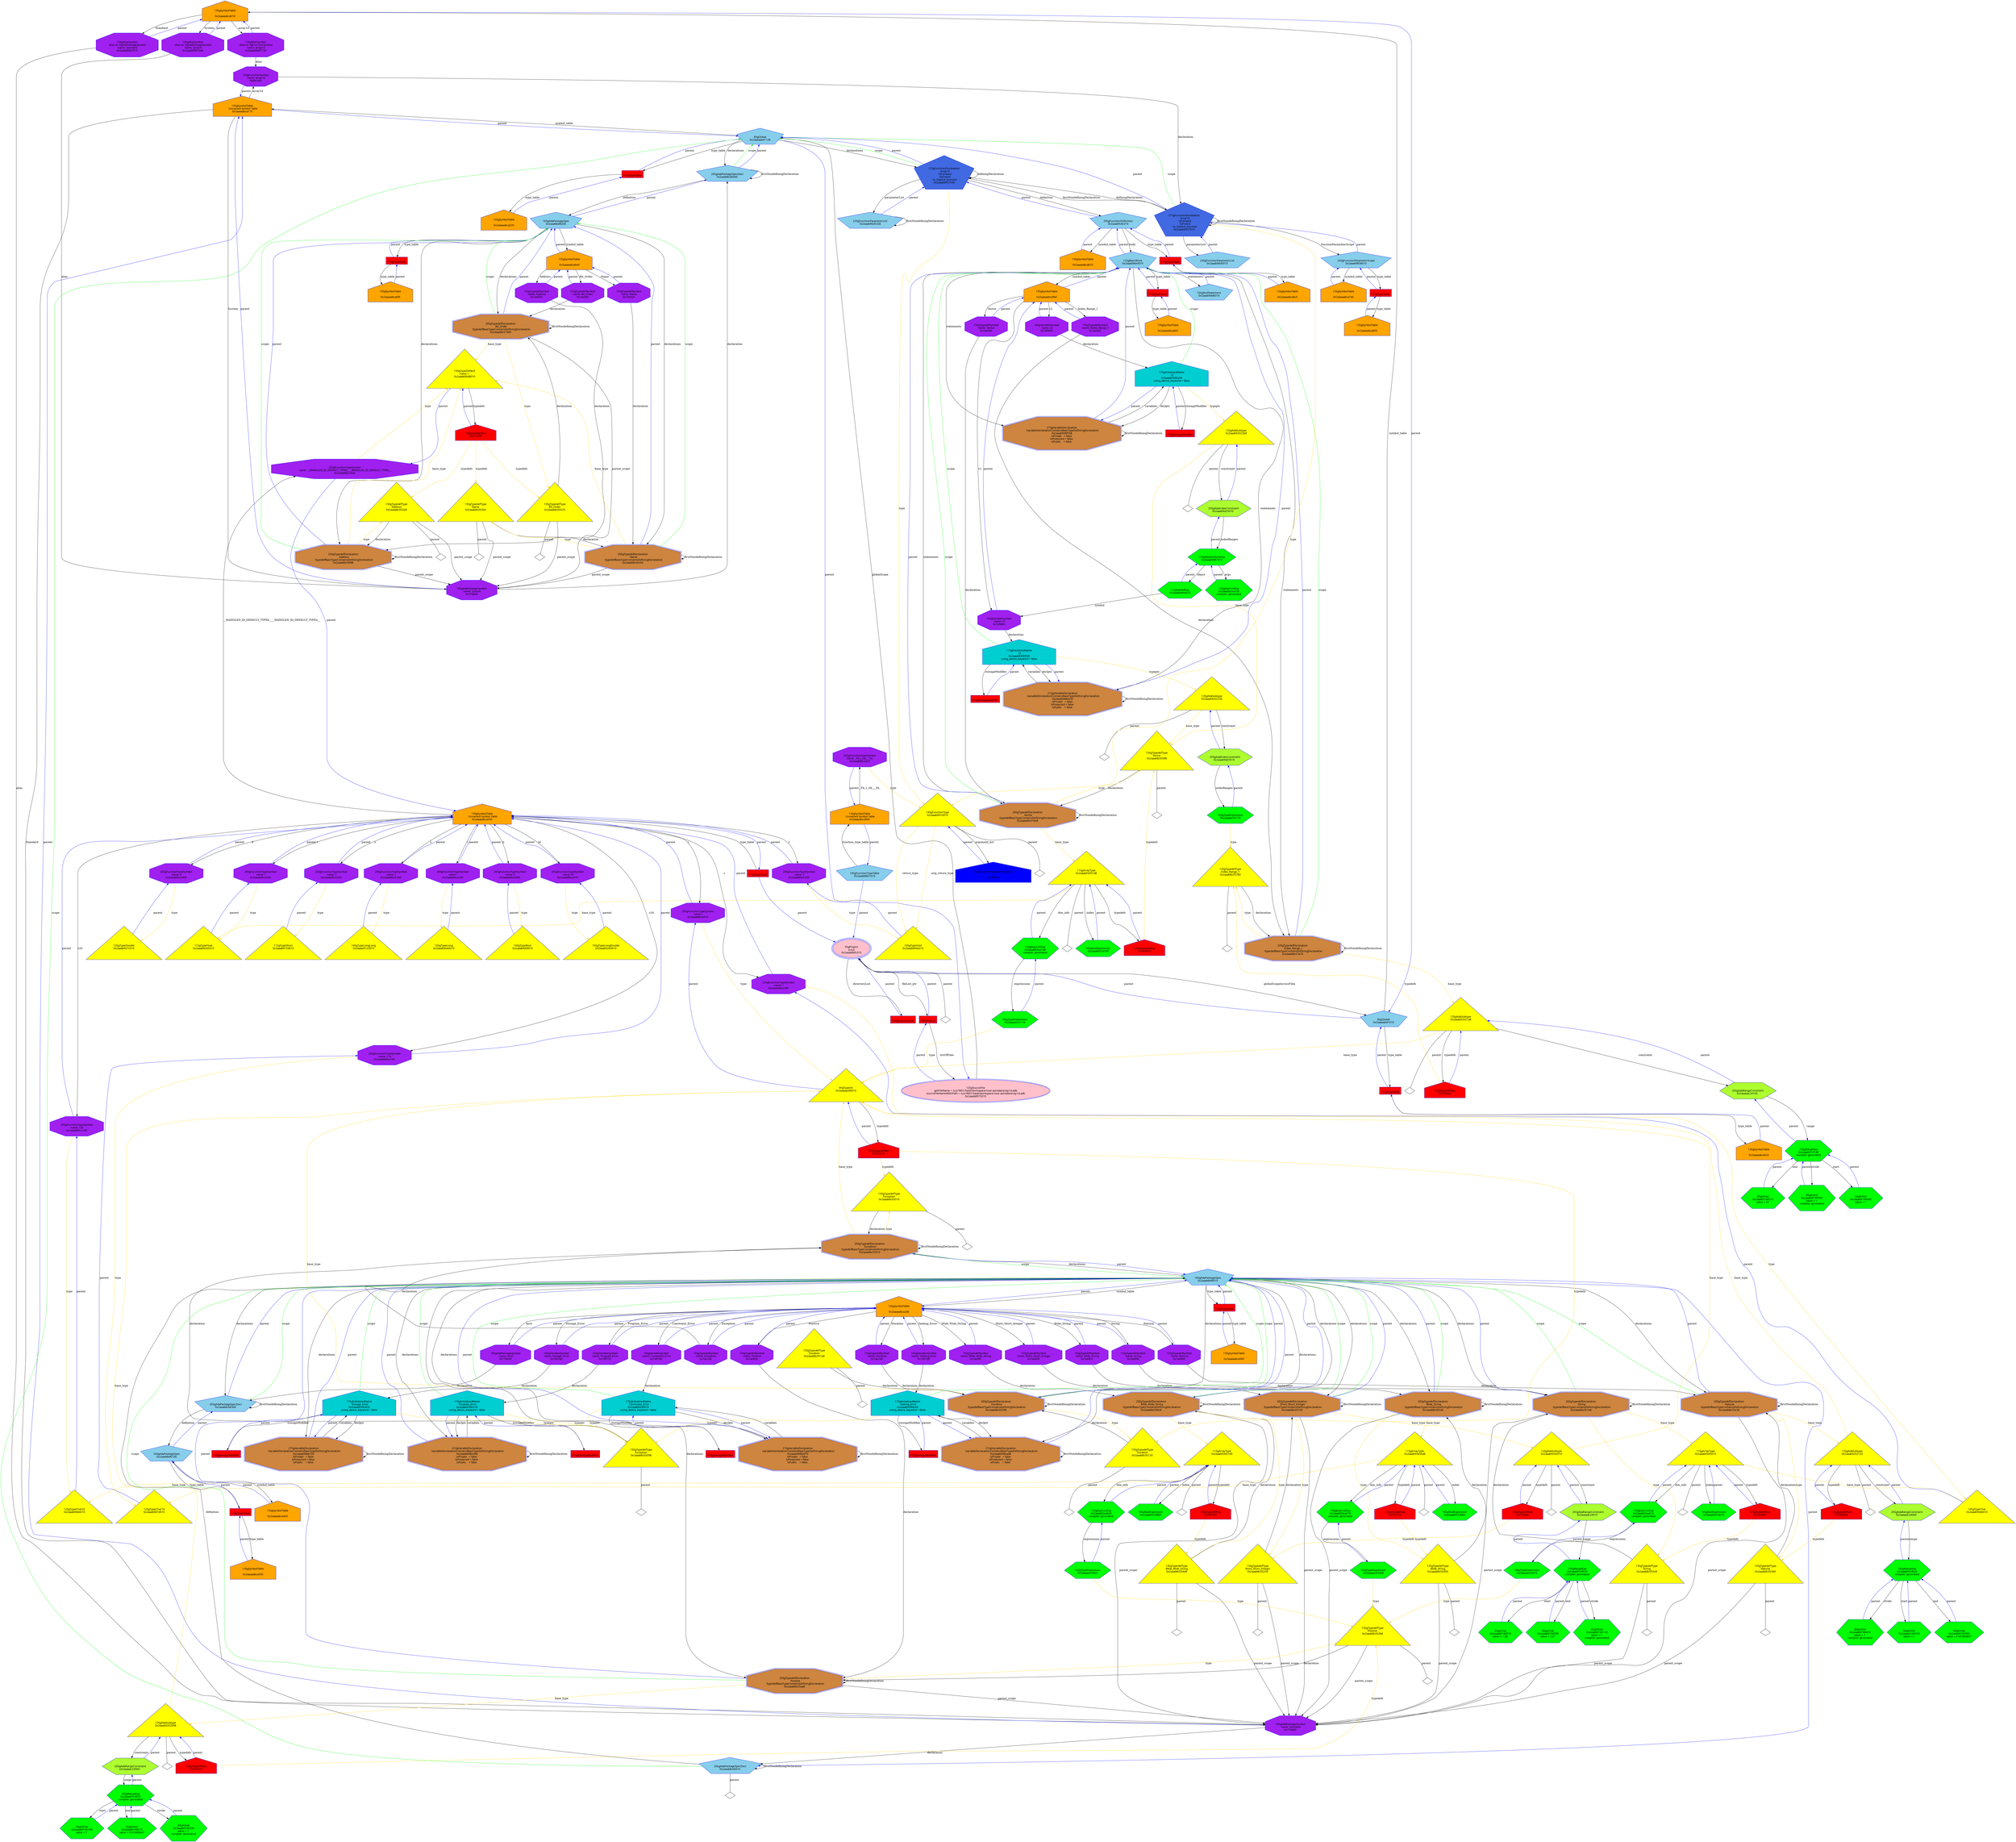 digraph "Garray1d.adb.dot" {
"0x2aaaaabca010"[label="\n13SgSymbolTable\n  \n  0x2aaaaabca010  " shape=house,regular=0,URL="\N",tooltip="more info at \N",sides=5,peripheries=1,color="blue",fillcolor=orange,fontname="7x13bold",fontcolor=black,style=filled];
"0x2aaaaabca010" -> "0x2aaab8b87130"[label="array1d" dir=forward ];
"0x2aaaaabca010" -> "0x2aaab8b870a0"[label="System" dir=forward ];
"0x2aaaaabca010" -> "0x2aaab8b87010"[label="Standard" dir=forward ];
"0x2aaaaabca010" -> "0x2aaaaab41010"[label="parent" color="blue" dir=forward ];
"0x2aaaaabca0c0"[label="\n13SgSymbolTable\n  \n  0x2aaaaabca0c0  " shape=house,regular=0,URL="\N",tooltip="more info at \N",sides=5,peripheries=1,color="blue",fillcolor=orange,fontname="7x13bold",fontcolor=black,style=filled];
"0x2aaaaabca0c0" -> "0x6d2230"[label="parent" color="blue" dir=forward ];
"0x2aaaaabca170"[label="\n13SgSymbolTable\n  Unnamed Symbol Table\n  0x2aaaaabca170  " shape=house,regular=0,URL="\N",tooltip="more info at \N",sides=5,peripheries=1,color="blue",fillcolor=orange,fontname="7x13bold",fontcolor=black,style=filled];
"0x2aaaaabca170" -> "0x80c3e0"[label="array1d" dir=forward ];
"0x2aaaaabca170" -> "0x77bb60"[label="System" dir=forward ];
"0x2aaaaabca170" -> "0x77bb00"[label="Standard" dir=forward ];
"0x2aaaaabca170" -> "0x2aaaaab41128"[label="parent" color="blue" dir=forward ];
"0x2aaaaabca220"[label="\n13SgSymbolTable\n  \n  0x2aaaaabca220  " shape=house,regular=0,URL="\N",tooltip="more info at \N",sides=5,peripheries=1,color="blue",fillcolor=orange,fontname="7x13bold",fontcolor=black,style=filled];
"0x2aaaaabca220" -> "0x6d2258"[label="parent" color="blue" dir=forward ];
"0x2aaaaabca2d0"[label="\n13SgSymbolTable\n  \n  0x2aaaaabca2d0  " shape=house,regular=0,URL="\N",tooltip="more info at \N",sides=5,peripheries=1,color="blue",fillcolor=orange,fontname="7x13bold",fontcolor=black,style=filled];
"0x2aaaaabca2d0" -> "0x77bb30"[label="Ascii" dir=forward ];
"0x2aaaaabca2d0" -> "0x7d97d0"[label="Tasking_Error" dir=forward ];
"0x2aaaaabca2d0" -> "0x7d97a0"[label="Storage_Error" dir=forward ];
"0x2aaaaabca2d0" -> "0x7d9770"[label="Program_Error" dir=forward ];
"0x2aaaaabca2d0" -> "0x7d9740"[label="Constraint_Error" dir=forward ];
"0x2aaaaabca2d0" -> "0x7ae8f0"[label="Wide_Wide_String" dir=forward ];
"0x2aaaaabca2d0" -> "0x7ae8c0"[label="Wide_String" dir=forward ];
"0x2aaaaabca2d0" -> "0x7ae890"[label="String" dir=forward ];
"0x2aaaaabca2d0" -> "0x7ae860"[label="Natural" dir=forward ];
"0x2aaaaabca2d0" -> "0x7ae800"[label="Short_Short_Integer" dir=forward ];
"0x2aaaaabca2d0" -> "0x7ae830"[label="Positive" dir=forward ];
"0x2aaaaabca2d0" -> "0x7ae7d0"[label="Duration" dir=forward ];
"0x2aaaaabca2d0" -> "0x7ae7a0"[label="Exception" dir=forward ];
"0x2aaaaabca2d0" -> "0x2aaab8af6010"[label="parent" color="blue" dir=forward ];
"0x2aaaaabca380"[label="\n13SgSymbolTable\n  \n  0x2aaaaabca380  " shape=house,regular=0,URL="\N",tooltip="more info at \N",sides=5,peripheries=1,color="blue",fillcolor=orange,fontname="7x13bold",fontcolor=black,style=filled];
"0x2aaaaabca380" -> "0x6d2280"[label="parent" color="blue" dir=forward ];
"0x2aaaaabca430"[label="\n13SgSymbolTable\n  Unnamed Symbol Table\n  0x2aaaaabca430  " shape=house,regular=0,URL="\N",tooltip="more info at \N",sides=5,peripheries=1,color="blue",fillcolor=orange,fontname="7x13bold",fontcolor=black,style=filled];
"0x2aaaaabca430" -> "0x2aaab8bce550"[label="v" dir=forward ];
"0x2aaaaabca430" -> "0x2aaab8bce4e0"[label="__MANGLED_ID_DEFAULT_TYPEb____MANGLED_ID_DEFAULT_TYPEe__" dir=forward ];
"0x2aaaaabca430" -> "0x2aaab8bce470"[label="ld" dir=forward ];
"0x2aaaaabca430" -> "0x2aaab8bce400"[label="d" dir=forward ];
"0x2aaaaabca430" -> "0x2aaab8bce390"[label="f" dir=forward ];
"0x2aaaaabca430" -> "0x2aaab8bce320"[label="s" dir=forward ];
"0x2aaaaabca430" -> "0x2aaab8bce2b0"[label="L" dir=forward ];
"0x2aaaaabca430" -> "0x2aaab8bce240"[label="l" dir=forward ];
"0x2aaaaabca430" -> "0x2aaab8bce1d0"[label="c32" dir=forward ];
"0x2aaaaabca430" -> "0x2aaab8bce160"[label="c16" dir=forward ];
"0x2aaaaabca430" -> "0x2aaab8bce0f0"[label="c" dir=forward ];
"0x2aaaaabca430" -> "0x2aaab8bce080"[label="b" dir=forward ];
"0x2aaaaabca430" -> "0x2aaab8bce010"[label="i" dir=forward ];
"0x2aaaaabca430" -> "0x6d22a8"[label="parent" color="blue" dir=forward ];
"0x2aaaaabca4e0"[label="\n13SgSymbolTable\n  \n  0x2aaaaabca4e0  " shape=house,regular=0,URL="\N",tooltip="more info at \N",sides=5,peripheries=1,color="blue",fillcolor=orange,fontname="7x13bold",fontcolor=black,style=filled];
"0x2aaaaabca4e0" -> "0x2aaab8af6138"[label="parent" color="blue" dir=forward ];
"0x2aaaaabca590"[label="\n13SgSymbolTable\n  \n  0x2aaaaabca590  " shape=house,regular=0,URL="\N",tooltip="more info at \N",sides=5,peripheries=1,color="blue",fillcolor=orange,fontname="7x13bold",fontcolor=black,style=filled];
"0x2aaaaabca590" -> "0x6d22d0"[label="parent" color="blue" dir=forward ];
"0x2aaaaabca640"[label="\n13SgSymbolTable\n  \n  0x2aaaaabca640  " shape=house,regular=0,URL="\N",tooltip="more info at \N",sides=5,peripheries=1,color="blue",fillcolor=orange,fontname="7x13bold",fontcolor=black,style=filled];
"0x2aaaaabca640" -> "0x7ae980"[label="Bit_Order" dir=forward ];
"0x2aaaaabca640" -> "0x7ae950"[label="Address" dir=forward ];
"0x2aaaaabca640" -> "0x7ae920"[label="Name" dir=forward ];
"0x2aaaaabca640" -> "0x2aaab8af6260"[label="parent" color="blue" dir=forward ];
"0x2aaaaabca6f0"[label="\n13SgSymbolTable\n  \n  0x2aaaaabca6f0  " shape=house,regular=0,URL="\N",tooltip="more info at \N",sides=5,peripheries=1,color="blue",fillcolor=orange,fontname="7x13bold",fontcolor=black,style=filled];
"0x2aaaaabca6f0" -> "0x6d22f8"[label="parent" color="blue" dir=forward ];
"0x2aaaaabca7a0"[label="\n13SgSymbolTable\n  \n  0x2aaaaabca7a0  " shape=house,regular=0,URL="\N",tooltip="more info at \N",sides=5,peripheries=1,color="blue",fillcolor=orange,fontname="7x13bold",fontcolor=black,style=filled];
"0x2aaaaabca7a0" -> "0x2aaab9858010"[label="parent" color="blue" dir=forward ];
"0x2aaaaabca850"[label="\n13SgSymbolTable\n  \n  0x2aaaaabca850  " shape=house,regular=0,URL="\N",tooltip="more info at \N",sides=5,peripheries=1,color="blue",fillcolor=orange,fontname="7x13bold",fontcolor=black,style=filled];
"0x2aaaaabca850" -> "0x6d2320"[label="parent" color="blue" dir=forward ];
"0x2aaaaabca900"[label="\n13SgSymbolTable\n  Unnamed Symbol Table\n  0x2aaaaabca900  " shape=house,regular=0,URL="\N",tooltip="more info at \N",sides=5,peripheries=1,color="blue",fillcolor=orange,fontname="7x13bold",fontcolor=black,style=filled];
"0x2aaaaabca900" -> "0x2aaab8bce5c0"[label="_Fb_v_Gb___Fe_" dir=forward ];
"0x2aaaaabca900" -> "0x2aaab98e1010"[label="parent" color="blue" dir=forward ];
"0x2aaaaabca9b0"[label="\n13SgSymbolTable\n  \n  0x2aaaaabca9b0  " shape=house,regular=0,URL="\N",tooltip="more info at \N",sides=5,peripheries=1,color="blue",fillcolor=orange,fontname="7x13bold",fontcolor=black,style=filled];
"0x2aaaaabca9b0" -> "0x7d9830"[label="v2" dir=forward ];
"0x2aaaaabca9b0" -> "0x7d9800"[label="v1" dir=forward ];
"0x2aaaaabca9b0" -> "0x7ae9e0"[label="Index_Range_1" dir=forward ];
"0x2aaaaabca9b0" -> "0x7ae9b0"[label="Vector" dir=forward ];
"0x2aaaaabca9b0" -> "0x2aaab9be4010"[label="parent" color="blue" dir=forward ];
"0x2aaaaabcaa60"[label="\n13SgSymbolTable\n  \n  0x2aaaaabcaa60  " shape=house,regular=0,URL="\N",tooltip="more info at \N",sides=5,peripheries=1,color="blue",fillcolor=orange,fontname="7x13bold",fontcolor=black,style=filled];
"0x2aaaaabcaa60" -> "0x6d2348"[label="parent" color="blue" dir=forward ];
"0x2aaaaabcab10"[label="\n13SgSymbolTable\n  \n  0x2aaaaabcab10  " shape=house,regular=0,URL="\N",tooltip="more info at \N",sides=5,peripheries=1,color="blue",fillcolor=orange,fontname="7x13bold",fontcolor=black,style=filled];
"0x2aaaaabcab10" -> "0x2aaab9c8c010"[label="parent" color="blue" dir=forward ];
"0x2aaaaabcabc0"[label="\n13SgSymbolTable\n  \n  0x2aaaaabcabc0  " shape=house,regular=0,URL="\N",tooltip="more info at \N",sides=5,peripheries=1,color="blue",fillcolor=orange,fontname="7x13bold",fontcolor=black,style=filled];
"0x2aaaaabcabc0" -> "0x6d2370"[label="parent" color="blue" dir=forward ];
"0x7c5eb0"[label="\n17SgStorageModifier" shape=polygon,regular=0,URL="\N",tooltip="more info at \N",sides=4,peripheries=1,color="blue",fillcolor=red,fontname="7x13bold",fontcolor=black,style=filled];
"0x7c5eb0" -> "0x2aaab9390010"[label="parent" color="blue" dir=forward ];
"0x7c5ed8"[label="\n17SgStorageModifier" shape=polygon,regular=0,URL="\N",tooltip="more info at \N",sides=4,peripheries=1,color="blue",fillcolor=red,fontname="7x13bold",fontcolor=black,style=filled];
"0x7c5ed8" -> "0x2aaab9390218"[label="parent" color="blue" dir=forward ];
"0x7c5f00"[label="\n17SgStorageModifier" shape=polygon,regular=0,URL="\N",tooltip="more info at \N",sides=4,peripheries=1,color="blue",fillcolor=red,fontname="7x13bold",fontcolor=black,style=filled];
"0x7c5f00" -> "0x2aaab9390420"[label="parent" color="blue" dir=forward ];
"0x7c5f28"[label="\n17SgStorageModifier" shape=polygon,regular=0,URL="\N",tooltip="more info at \N",sides=4,peripheries=1,color="blue",fillcolor=red,fontname="7x13bold",fontcolor=black,style=filled];
"0x7c5f28" -> "0x2aaab9390628"[label="parent" color="blue" dir=forward ];
"0x7c5f50"[label="\n17SgStorageModifier" shape=polygon,regular=0,URL="\N",tooltip="more info at \N",sides=4,peripheries=1,color="blue",fillcolor=red,fontname="7x13bold",fontcolor=black,style=filled];
"0x7c5f50" -> "0x2aaab9390830"[label="parent" color="blue" dir=forward ];
"0x7c5f78"[label="\n17SgStorageModifier" shape=polygon,regular=0,URL="\N",tooltip="more info at \N",sides=4,peripheries=1,color="blue",fillcolor=red,fontname="7x13bold",fontcolor=black,style=filled];
"0x7c5f78" -> "0x2aaab9390a38"[label="parent" color="blue" dir=forward ];
"0x2aaab8975010"[label="\n12SgSourceFile\n  getFileName = /usr/WS1/liao6/workspace/rose-ast/ada/array1d.adb  \n  sourceFileNameWithPath = /usr/WS1/liao6/workspace/rose-ast/ada/array1d.adb  \n  0x2aaab8975010  " shape=ellipse,regular=0,URL="\N",tooltip="more info at \N",sides=5,peripheries=2,color="blue",fillcolor=pink,fontname="7x13bold",fontcolor=black,style=filled];
"0x2aaab8975010" -> "0x2aaaaab41128"[label="globalScope" dir=forward ];
"0x2aaab8975010" -> "0x697810"[label="parent" color="blue" dir=forward ];
"0x697810"[label="\n10SgFileList" shape=polygon,regular=0,URL="\N",tooltip="more info at \N",sides=4,peripheries=1,color="blue",fillcolor=red,fontname="7x13bold",fontcolor=black,style=filled];
"0x697810" -> "0x2aaab8975010"[label="listOfFiles" dir=forward ];
"0x697810" -> "0x2aaab86fc010"[label="parent" color="blue" dir=forward ];
"0x6b6c20"[label="\n15SgDirectoryList" shape=polygon,regular=0,URL="\N",tooltip="more info at \N",sides=4,peripheries=1,color="blue",fillcolor=red,fontname="7x13bold",fontcolor=black,style=filled];
"0x6b6c20" -> "0x2aaab86fc010"[label="parent" color="blue" dir=forward ];
"0x2aaab86fc010"[label="\n9SgProject\n  a.out  \n  0x2aaab86fc010  " shape=ellipse,regular=0,URL="\N",tooltip="more info at \N",sides=5,peripheries=3,color="blue",fillcolor=pink,fontname="7x13bold",fontcolor=black,style=filled];
"0x2aaab86fc010" -> "0x697810"[label="fileList_ptr" dir=forward ];
"0x2aaab86fc010" -> "0x6b6c20"[label="directoryList" dir=forward ];
"0x2aaab86fc010" -> "0x2aaaaab41010"[label="globalScopeAcrossFiles" dir=forward ];
"0x2aaab86fc010" -> "0x2aaab86fc010__parent__null"[label="parent" dir=none ];
"0x2aaab86fc010__parent__null"[label="" shape=diamond ];
"0x793210"[label="\n12SgTypedefSeq\n  0x793210  " shape=house,regular=0,URL="\N",tooltip="more info at \N",sides=5,peripheries=1,color="blue",fillcolor=red,fontname="7x13bold",fontcolor=black,style=filled];
"0x793210" -> "0x2aaab8c05010"[label="typedefs" color="gold1" dir=forward ];
"0x793210" -> "0x2aaab8c05120"[label="typedefs" color="gold1" dir=forward ];
"0x793210" -> "0x2aaaaac86010"[label="parent" color="blue" dir=forward ];
"0x7934b0"[label="\n12SgTypedefSeq\n  0x7934b0  " shape=house,regular=0,URL="\N",tooltip="more info at \N",sides=5,peripheries=1,color="blue",fillcolor=red,fontname="7x13bold",fontcolor=black,style=filled];
"0x7934b0" -> "0x2aaab8c05230"[label="typedefs" color="gold1" dir=forward ];
"0x7934b0" -> "0x2aaab9202010"[label="parent" color="blue" dir=forward ];
"0x7935c8"[label="\n12SgTypedefSeq\n  0x7935c8  " shape=house,regular=0,URL="\N",tooltip="more info at \N",sides=5,peripheries=1,color="blue",fillcolor=red,fontname="7x13bold",fontcolor=black,style=filled];
"0x7935c8" -> "0x2aaab8c052b8"[label="typedefs" color="gold1" dir=forward ];
"0x7935c8" -> "0x2aaab9202098"[label="parent" color="blue" dir=forward ];
"0x793638"[label="\n12SgTypedefSeq\n  0x793638  " shape=house,regular=0,URL="\N",tooltip="more info at \N",sides=5,peripheries=1,color="blue",fillcolor=red,fontname="7x13bold",fontcolor=black,style=filled];
"0x793638" -> "0x2aaab8c05340"[label="typedefs" color="gold1" dir=forward ];
"0x793638" -> "0x2aaab9202120"[label="parent" color="blue" dir=forward ];
"0x7936a8"[label="\n12SgTypedefSeq\n  0x7936a8  " shape=house,regular=0,URL="\N",tooltip="more info at \N",sides=5,peripheries=1,color="blue",fillcolor=red,fontname="7x13bold",fontcolor=black,style=filled];
"0x7936a8" -> "0x2aaab8c053c8"[label="typedefs" color="gold1" dir=forward ];
"0x7936a8" -> "0x2aaab9345010"[label="parent" color="blue" dir=forward ];
"0x793718"[label="\n12SgTypedefSeq\n  0x793718  " shape=house,regular=0,URL="\N",tooltip="more info at \N",sides=5,peripheries=1,color="blue",fillcolor=red,fontname="7x13bold",fontcolor=black,style=filled];
"0x793718" -> "0x2aaab8c05450"[label="typedefs" color="gold1" dir=forward ];
"0x793718" -> "0x2aaab93450a8"[label="parent" color="blue" dir=forward ];
"0x793788"[label="\n12SgTypedefSeq\n  0x793788  " shape=house,regular=0,URL="\N",tooltip="more info at \N",sides=5,peripheries=1,color="blue",fillcolor=red,fontname="7x13bold",fontcolor=black,style=filled];
"0x793788" -> "0x2aaab8c054d8"[label="typedefs" color="gold1" dir=forward ];
"0x793788" -> "0x2aaab9345140"[label="parent" color="blue" dir=forward ];
"0x7937f8"[label="\n12SgTypedefSeq\n  0x7937f8  " shape=house,regular=0,URL="\N",tooltip="more info at \N",sides=5,peripheries=1,color="blue",fillcolor=red,fontname="7x13bold",fontcolor=black,style=filled];
"0x7937f8" -> "0x2aaab8c05560"[label="typedefs" color="gold1" dir=forward ];
"0x7937f8" -> "0x2aaab8c055e8"[label="typedefs" color="gold1" dir=forward ];
"0x7937f8" -> "0x2aaab8c05670"[label="typedefs" color="gold1" dir=forward ];
"0x7937f8" -> "0x2aaab9648010"[label="parent" color="blue" dir=forward ];
"0x793948"[label="\n12SgTypedefSeq\n  0x793948  " shape=house,regular=0,URL="\N",tooltip="more info at \N",sides=5,peripheries=1,color="blue",fillcolor=red,fontname="7x13bold",fontcolor=black,style=filled];
"0x793948" -> "0x2aaab8c056f8"[label="typedefs" color="gold1" dir=forward ];
"0x793948" -> "0x2aaab93451d8"[label="parent" color="blue" dir=forward ];
"0x7939b8"[label="\n12SgTypedefSeq\n  0x7939b8  " shape=house,regular=0,URL="\N",tooltip="more info at \N",sides=5,peripheries=1,color="blue",fillcolor=red,fontname="7x13bold",fontcolor=black,style=filled];
"0x7939b8" -> "0x2aaab8c05780"[label="typedefs" color="gold1" dir=forward ];
"0x7939b8" -> "0x2aaab92021a8"[label="parent" color="blue" dir=forward ];
"0x7f0e50"[label="\n27SgFunctionParameterTypeList\n  0  \n  0x7f0e50  " shape=house,regular=0,URL="\N",tooltip="more info at \N",sides=5,peripheries=1,color="blue",fillcolor=blue,fontname="7x13bold",fontcolor=black,style=filled];
"0x7f0e50" -> "0x2aaab9910010"[label="parent" color="blue" dir=forward ];
"0x6d2230"[label="\n11SgTypeTable" shape=polygon,regular=0,URL="\N",tooltip="more info at \N",sides=4,peripheries=1,color="blue",fillcolor=red,fontname="7x13bold",fontcolor=black,style=filled];
"0x6d2230" -> "0x2aaaaabca0c0"[label="type_table" dir=forward ];
"0x6d2230" -> "0x2aaaaab41010"[label="parent" color="blue" dir=forward ];
"0x6d2258"[label="\n11SgTypeTable" shape=polygon,regular=0,URL="\N",tooltip="more info at \N",sides=4,peripheries=1,color="blue",fillcolor=red,fontname="7x13bold",fontcolor=black,style=filled];
"0x6d2258" -> "0x2aaaaabca220"[label="type_table" dir=forward ];
"0x6d2258" -> "0x2aaaaab41128"[label="parent" color="blue" dir=forward ];
"0x6d2280"[label="\n11SgTypeTable" shape=polygon,regular=0,URL="\N",tooltip="more info at \N",sides=4,peripheries=1,color="blue",fillcolor=red,fontname="7x13bold",fontcolor=black,style=filled];
"0x6d2280" -> "0x2aaaaabca380"[label="type_table" dir=forward ];
"0x6d2280" -> "0x2aaab8af6010"[label="parent" color="blue" dir=forward ];
"0x6d22a8"[label="\n11SgTypeTable" shape=polygon,regular=0,URL="\N",tooltip="more info at \N",sides=4,peripheries=1,color="blue",fillcolor=red,fontname="7x13bold",fontcolor=black,style=filled];
"0x6d22a8" -> "0x2aaaaabca430"[label="type_table" dir=forward ];
"0x6d22a8" -> "0x2aaab86fc010"[label="parent" color="blue" dir=forward ];
"0x6d22d0"[label="\n11SgTypeTable" shape=polygon,regular=0,URL="\N",tooltip="more info at \N",sides=4,peripheries=1,color="blue",fillcolor=red,fontname="7x13bold",fontcolor=black,style=filled];
"0x6d22d0" -> "0x2aaaaabca590"[label="type_table" dir=forward ];
"0x6d22d0" -> "0x2aaab8af6138"[label="parent" color="blue" dir=forward ];
"0x6d22f8"[label="\n11SgTypeTable" shape=polygon,regular=0,URL="\N",tooltip="more info at \N",sides=4,peripheries=1,color="blue",fillcolor=red,fontname="7x13bold",fontcolor=black,style=filled];
"0x6d22f8" -> "0x2aaaaabca6f0"[label="type_table" dir=forward ];
"0x6d22f8" -> "0x2aaab8af6260"[label="parent" color="blue" dir=forward ];
"0x6d2320"[label="\n11SgTypeTable" shape=polygon,regular=0,URL="\N",tooltip="more info at \N",sides=4,peripheries=1,color="blue",fillcolor=red,fontname="7x13bold",fontcolor=black,style=filled];
"0x6d2320" -> "0x2aaaaabca850"[label="type_table" dir=forward ];
"0x6d2320" -> "0x2aaab9858010"[label="parent" color="blue" dir=forward ];
"0x6d2348"[label="\n11SgTypeTable" shape=polygon,regular=0,URL="\N",tooltip="more info at \N",sides=4,peripheries=1,color="blue",fillcolor=red,fontname="7x13bold",fontcolor=black,style=filled];
"0x6d2348" -> "0x2aaaaabcaa60"[label="type_table" dir=forward ];
"0x6d2348" -> "0x2aaab9be4010"[label="parent" color="blue" dir=forward ];
"0x6d2370"[label="\n11SgTypeTable" shape=polygon,regular=0,URL="\N",tooltip="more info at \N",sides=4,peripheries=1,color="blue",fillcolor=red,fontname="7x13bold",fontcolor=black,style=filled];
"0x6d2370" -> "0x2aaaaabcabc0"[label="type_table" dir=forward ];
"0x6d2370" -> "0x2aaab9c8c010"[label="parent" color="blue" dir=forward ];
"0x2aaab9046010"[label="\n10SgTypeChar\n  0x2aaab9046010  \n   \n   " shape=polygon,regular=0,URL="\N",tooltip="more info at \N",sides=3,peripheries=1,color="blue",fillcolor=yellow,fontname="7x13bold",fontcolor=black,style=filled];
"0x2aaab9046010" -> "0x2aaab8bce0f0"[label="parent" color="blue" dir=forward ];
"0x2aaab9159010"[label="\n11SgTypeShort\n  0x2aaab9159010  \n   \n   " shape=polygon,regular=0,URL="\N",tooltip="more info at \N",sides=3,peripheries=1,color="blue",fillcolor=yellow,fontname="7x13bold",fontcolor=black,style=filled];
"0x2aaab9159010" -> "0x2aaab8bce320"[label="parent" color="blue" dir=forward ];
"0x2aaaaac86010"[label="\n9SgTypeInt\n  0x2aaaaac86010  \n   \n   " shape=polygon,regular=0,URL="\N",tooltip="more info at \N",sides=3,peripheries=1,color="blue",fillcolor=yellow,fontname="7x13bold",fontcolor=black,style=filled];
"0x2aaaaac86010" -> "0x793210"[label="typedefs" dir=forward ];
"0x2aaaaac86010" -> "0x2aaab8bce010"[label="parent" color="blue" dir=forward ];
"0x2aaab90eb010"[label="\n10SgTypeLong\n  0x2aaab90eb010  \n   \n   " shape=polygon,regular=0,URL="\N",tooltip="more info at \N",sides=3,peripheries=1,color="blue",fillcolor=yellow,fontname="7x13bold",fontcolor=black,style=filled];
"0x2aaab90eb010" -> "0x2aaab8bce240"[label="parent" color="blue" dir=forward ];
"0x2aaab969e010"[label="\n10SgTypeVoid\n  0x2aaab969e010  \n   \n   " shape=polygon,regular=0,URL="\N",tooltip="more info at \N",sides=3,peripheries=1,color="blue",fillcolor=yellow,fontname="7x13bold",fontcolor=black,style=filled];
"0x2aaab969e010" -> "0x2aaab8bce550"[label="parent" color="blue" dir=forward ];
"0x2aaab9245010"[label="\n11SgTypeFloat\n  0x2aaab9245010  \n   \n   " shape=polygon,regular=0,URL="\N",tooltip="more info at \N",sides=3,peripheries=1,color="blue",fillcolor=yellow,fontname="7x13bold",fontcolor=black,style=filled];
"0x2aaab9245010" -> "0x2aaab8bce390"[label="parent" color="blue" dir=forward ];
"0x2aaab927c010"[label="\n12SgTypeDouble\n  0x2aaab927c010  \n   \n   " shape=polygon,regular=0,URL="\N",tooltip="more info at \N",sides=3,peripheries=1,color="blue",fillcolor=yellow,fontname="7x13bold",fontcolor=black,style=filled];
"0x2aaab927c010" -> "0x2aaab8bce400"[label="parent" color="blue" dir=forward ];
"0x2aaab9122010"[label="\n14SgTypeLongLong\n  0x2aaab9122010  \n   \n   " shape=polygon,regular=0,URL="\N",tooltip="more info at \N",sides=3,peripheries=1,color="blue",fillcolor=yellow,fontname="7x13bold",fontcolor=black,style=filled];
"0x2aaab9122010" -> "0x2aaab8bce2b0"[label="parent" color="blue" dir=forward ];
"0x2aaab92b3010"[label="\n16SgTypeLongDouble\n  0x2aaab92b3010  \n   \n   " shape=polygon,regular=0,URL="\N",tooltip="more info at \N",sides=3,peripheries=1,color="blue",fillcolor=yellow,fontname="7x13bold",fontcolor=black,style=filled];
"0x2aaab92b3010" -> "0x2aaab8bce470"[label="parent" color="blue" dir=forward ];
"0x2aaab900f010"[label="\n10SgTypeBool\n  0x2aaab900f010  \n   \n   " shape=polygon,regular=0,URL="\N",tooltip="more info at \N",sides=3,peripheries=1,color="blue",fillcolor=yellow,fontname="7x13bold",fontcolor=black,style=filled];
"0x2aaab900f010" -> "0x2aaab8bce080"[label="parent" color="blue" dir=forward ];
"0x2aaab9648010"[label="\n13SgTypeDefault\n  name =   \n  0x2aaab9648010  \n   \n   " shape=polygon,regular=0,URL="\N",tooltip="more info at \N",sides=3,peripheries=1,color="blue",fillcolor=yellow,fontname="7x13bold",fontcolor=black,style=filled];
"0x2aaab9648010" -> "0x7937f8"[label="typedefs" dir=forward ];
"0x2aaab9648010" -> "0x2aaab8bce4e0"[label="parent" color="blue" dir=forward ];
"0x2aaab8c05010"[label="\n13SgTypedefType\nException\n  0x2aaab8c05010  \n   \n   " shape=polygon,regular=0,URL="\N",tooltip="more info at \N",sides=3,peripheries=1,color="blue",fillcolor=yellow,fontname="7x13bold",fontcolor=black,style=filled];
"0x2aaab8c05010" -> "0x2aaab8e55010"[label="declaration" dir=forward ];
"0x2aaab8c05010" -> "0x2aaab8c05010__parent__null"[label="parent" dir=none ];
"0x2aaab8c05010__parent__null"[label="" shape=diamond ];
"0x2aaab8c05098"[label="\n13SgTypedefType\nException\n  0x2aaab8c05098  \n   \n   " shape=polygon,regular=0,URL="\N",tooltip="more info at \N",sides=3,peripheries=1,color="blue",fillcolor=yellow,fontname="7x13bold",fontcolor=black,style=filled];
"0x2aaab8c05098" -> "0x2aaab8e55010"[label="declaration" dir=forward ];
"0x2aaab8c05098" -> "0x2aaab8c05098__parent__null"[label="parent" dir=none ];
"0x2aaab8c05098__parent__null"[label="" shape=diamond ];
"0x2aaab8c05120"[label="\n13SgTypedefType\nDuration\n  0x2aaab8c05120  \n   \n   " shape=polygon,regular=0,URL="\N",tooltip="more info at \N",sides=3,peripheries=1,color="blue",fillcolor=yellow,fontname="7x13bold",fontcolor=black,style=filled];
"0x2aaab8c05120" -> "0x2aaab8e55398"[label="declaration" dir=forward ];
"0x2aaab8c05120" -> "0x2aaab8c05120__parent__null"[label="parent" dir=none ];
"0x2aaab8c05120__parent__null"[label="" shape=diamond ];
"0x2aaab8c051a8"[label="\n13SgTypedefType\nDuration\n  0x2aaab8c051a8  \n   \n   " shape=polygon,regular=0,URL="\N",tooltip="more info at \N",sides=3,peripheries=1,color="blue",fillcolor=yellow,fontname="7x13bold",fontcolor=black,style=filled];
"0x2aaab8c051a8" -> "0x2aaab8e55398"[label="declaration" dir=forward ];
"0x2aaab8c051a8" -> "0x2aaab8c051a8__parent__null"[label="parent" dir=none ];
"0x2aaab8c051a8__parent__null"[label="" shape=diamond ];
"0x2aaab8c05230"[label="\n13SgTypedefType\nShort_Short_Integer\n  0x2aaab8c05230  \n   \n   " shape=polygon,regular=0,URL="\N",tooltip="more info at \N",sides=3,peripheries=1,color="blue",fillcolor=yellow,fontname="7x13bold",fontcolor=black,style=filled];
"0x2aaab8c05230" -> "0x77bb00"[label="parent_scope" dir=forward ];
"0x2aaab8c05230" -> "0x2aaab8e55720"[label="declaration" dir=forward ];
"0x2aaab8c05230" -> "0x2aaab8c05230__parent__null"[label="parent" dir=none ];
"0x2aaab8c05230__parent__null"[label="" shape=diamond ];
"0x2aaab8c052b8"[label="\n13SgTypedefType\nPositive\n  0x2aaab8c052b8  \n   \n   " shape=polygon,regular=0,URL="\N",tooltip="more info at \N",sides=3,peripheries=1,color="blue",fillcolor=yellow,fontname="7x13bold",fontcolor=black,style=filled];
"0x2aaab8c052b8" -> "0x77bb00"[label="parent_scope" dir=forward ];
"0x2aaab8c052b8" -> "0x2aaab8e55aa8"[label="declaration" dir=forward ];
"0x2aaab8c052b8" -> "0x2aaab8c052b8__parent__null"[label="parent" dir=none ];
"0x2aaab8c052b8__parent__null"[label="" shape=diamond ];
"0x2aaab8c05340"[label="\n13SgTypedefType\nNatural\n  0x2aaab8c05340  \n   \n   " shape=polygon,regular=0,URL="\N",tooltip="more info at \N",sides=3,peripheries=1,color="blue",fillcolor=yellow,fontname="7x13bold",fontcolor=black,style=filled];
"0x2aaab8c05340" -> "0x77bb00"[label="parent_scope" dir=forward ];
"0x2aaab8c05340" -> "0x2aaab8e55e30"[label="declaration" dir=forward ];
"0x2aaab8c05340" -> "0x2aaab8c05340__parent__null"[label="parent" dir=none ];
"0x2aaab8c05340__parent__null"[label="" shape=diamond ];
"0x2aaab8c053c8"[label="\n13SgTypedefType\nString\n  0x2aaab8c053c8  \n   \n   " shape=polygon,regular=0,URL="\N",tooltip="more info at \N",sides=3,peripheries=1,color="blue",fillcolor=yellow,fontname="7x13bold",fontcolor=black,style=filled];
"0x2aaab8c053c8" -> "0x77bb00"[label="parent_scope" dir=forward ];
"0x2aaab8c053c8" -> "0x2aaab8e561b8"[label="declaration" dir=forward ];
"0x2aaab8c053c8" -> "0x2aaab8c053c8__parent__null"[label="parent" dir=none ];
"0x2aaab8c053c8__parent__null"[label="" shape=diamond ];
"0x2aaab8c05450"[label="\n13SgTypedefType\nWide_String\n  0x2aaab8c05450  \n   \n   " shape=polygon,regular=0,URL="\N",tooltip="more info at \N",sides=3,peripheries=1,color="blue",fillcolor=yellow,fontname="7x13bold",fontcolor=black,style=filled];
"0x2aaab8c05450" -> "0x77bb00"[label="parent_scope" dir=forward ];
"0x2aaab8c05450" -> "0x2aaab8e56540"[label="declaration" dir=forward ];
"0x2aaab8c05450" -> "0x2aaab8c05450__parent__null"[label="parent" dir=none ];
"0x2aaab8c05450__parent__null"[label="" shape=diamond ];
"0x2aaab8c054d8"[label="\n13SgTypedefType\nWide_Wide_String\n  0x2aaab8c054d8  \n   \n   " shape=polygon,regular=0,URL="\N",tooltip="more info at \N",sides=3,peripheries=1,color="blue",fillcolor=yellow,fontname="7x13bold",fontcolor=black,style=filled];
"0x2aaab8c054d8" -> "0x77bb00"[label="parent_scope" dir=forward ];
"0x2aaab8c054d8" -> "0x2aaab8e568c8"[label="declaration" dir=forward ];
"0x2aaab8c054d8" -> "0x2aaab8c054d8__parent__null"[label="parent" dir=none ];
"0x2aaab8c054d8__parent__null"[label="" shape=diamond ];
"0x2aaab8c05560"[label="\n13SgTypedefType\nName\n  0x2aaab8c05560  \n   \n   " shape=polygon,regular=0,URL="\N",tooltip="more info at \N",sides=3,peripheries=1,color="blue",fillcolor=yellow,fontname="7x13bold",fontcolor=black,style=filled];
"0x2aaab8c05560" -> "0x77bb60"[label="parent_scope" dir=forward ];
"0x2aaab8c05560" -> "0x2aaab8e56c50"[label="declaration" dir=forward ];
"0x2aaab8c05560" -> "0x2aaab8c05560__parent__null"[label="parent" dir=none ];
"0x2aaab8c05560__parent__null"[label="" shape=diamond ];
"0x2aaab8c055e8"[label="\n13SgTypedefType\nAddress\n  0x2aaab8c055e8  \n   \n   " shape=polygon,regular=0,URL="\N",tooltip="more info at \N",sides=3,peripheries=1,color="blue",fillcolor=yellow,fontname="7x13bold",fontcolor=black,style=filled];
"0x2aaab8c055e8" -> "0x77bb60"[label="parent_scope" dir=forward ];
"0x2aaab8c055e8" -> "0x2aaab8e56fd8"[label="declaration" dir=forward ];
"0x2aaab8c055e8" -> "0x2aaab8c055e8__parent__null"[label="parent" dir=none ];
"0x2aaab8c055e8__parent__null"[label="" shape=diamond ];
"0x2aaab8c05670"[label="\n13SgTypedefType\nBit_Order\n  0x2aaab8c05670  \n   \n   " shape=polygon,regular=0,URL="\N",tooltip="more info at \N",sides=3,peripheries=1,color="blue",fillcolor=yellow,fontname="7x13bold",fontcolor=black,style=filled];
"0x2aaab8c05670" -> "0x77bb60"[label="parent_scope" dir=forward ];
"0x2aaab8c05670" -> "0x2aaab8e57360"[label="declaration" dir=forward ];
"0x2aaab8c05670" -> "0x2aaab8c05670__parent__null"[label="parent" dir=none ];
"0x2aaab8c05670__parent__null"[label="" shape=diamond ];
"0x2aaab8c056f8"[label="\n13SgTypedefType\nVector\n  0x2aaab8c056f8  \n   \n   " shape=polygon,regular=0,URL="\N",tooltip="more info at \N",sides=3,peripheries=1,color="blue",fillcolor=yellow,fontname="7x13bold",fontcolor=black,style=filled];
"0x2aaab8c056f8" -> "0x2aaab8e576e8"[label="declaration" dir=forward ];
"0x2aaab8c056f8" -> "0x2aaab8c056f8__parent__null"[label="parent" dir=none ];
"0x2aaab8c056f8__parent__null"[label="" shape=diamond ];
"0x2aaab8c05780"[label="\n13SgTypedefType\nIndex_Range_1\n  0x2aaab8c05780  \n   \n   " shape=polygon,regular=0,URL="\N",tooltip="more info at \N",sides=3,peripheries=1,color="blue",fillcolor=yellow,fontname="7x13bold",fontcolor=black,style=filled];
"0x2aaab8c05780" -> "0x2aaab8e57a70"[label="declaration" dir=forward ];
"0x2aaab8c05780" -> "0x2aaab8c05780__parent__null"[label="parent" dir=none ];
"0x2aaab8c05780__parent__null"[label="" shape=diamond ];
"0x2aaab9345010"[label="\n11SgArrayType\n  0x2aaab9345010  \n   \n   " shape=polygon,regular=0,URL="\N",tooltip="more info at \N",sides=3,peripheries=1,color="blue",fillcolor=yellow,fontname="7x13bold",fontcolor=black,style=filled];
"0x2aaab9345010" -> "0x2aaab9046010"[label="base_type" color="gold1" dir=forward ];
"0x2aaab9345010" -> "0x2aaab931d010"[label="index" dir=forward ];
"0x2aaab9345010" -> "0x2aaab92ea010"[label="dim_info" dir=forward ];
"0x2aaab9345010" -> "0x7936a8"[label="typedefs" dir=forward ];
"0x2aaab9345010" -> "0x2aaab9345010__parent__null"[label="parent" dir=none ];
"0x2aaab9345010__parent__null"[label="" shape=diamond ];
"0x2aaab93450a8"[label="\n11SgArrayType\n  0x2aaab93450a8  \n   \n   " shape=polygon,regular=0,URL="\N",tooltip="more info at \N",sides=3,peripheries=1,color="blue",fillcolor=yellow,fontname="7x13bold",fontcolor=black,style=filled];
"0x2aaab93450a8" -> "0x2aaab907d010"[label="base_type" color="gold1" dir=forward ];
"0x2aaab93450a8" -> "0x2aaab931d060"[label="index" dir=forward ];
"0x2aaab93450a8" -> "0x2aaab92ea078"[label="dim_info" dir=forward ];
"0x2aaab93450a8" -> "0x793718"[label="typedefs" dir=forward ];
"0x2aaab93450a8" -> "0x2aaab93450a8__parent__null"[label="parent" dir=none ];
"0x2aaab93450a8__parent__null"[label="" shape=diamond ];
"0x2aaab9345140"[label="\n11SgArrayType\n  0x2aaab9345140  \n   \n   " shape=polygon,regular=0,URL="\N",tooltip="more info at \N",sides=3,peripheries=1,color="blue",fillcolor=yellow,fontname="7x13bold",fontcolor=black,style=filled];
"0x2aaab9345140" -> "0x2aaab90b4010"[label="base_type" color="gold1" dir=forward ];
"0x2aaab9345140" -> "0x2aaab931d0b0"[label="index" dir=forward ];
"0x2aaab9345140" -> "0x2aaab92ea0e0"[label="dim_info" dir=forward ];
"0x2aaab9345140" -> "0x793788"[label="typedefs" dir=forward ];
"0x2aaab9345140" -> "0x2aaab9345140__parent__null"[label="parent" dir=none ];
"0x2aaab9345140__parent__null"[label="" shape=diamond ];
"0x2aaab93451d8"[label="\n11SgArrayType\n  0x2aaab93451d8  \n   \n   " shape=polygon,regular=0,URL="\N",tooltip="more info at \N",sides=3,peripheries=1,color="blue",fillcolor=yellow,fontname="7x13bold",fontcolor=black,style=filled];
"0x2aaab93451d8" -> "0x2aaab9245010"[label="base_type" color="gold1" dir=forward ];
"0x2aaab93451d8" -> "0x2aaab931d100"[label="index" dir=forward ];
"0x2aaab93451d8" -> "0x2aaab92ea148"[label="dim_info" dir=forward ];
"0x2aaab93451d8" -> "0x793948"[label="typedefs" dir=forward ];
"0x2aaab93451d8" -> "0x2aaab93451d8__parent__null"[label="parent" dir=none ];
"0x2aaab93451d8__parent__null"[label="" shape=diamond ];
"0x2aaab9202010"[label="\n12SgAdaSubtype\n  0x2aaab9202010  \n   \n   " shape=polygon,regular=0,URL="\N",tooltip="more info at \N",sides=3,peripheries=1,color="blue",fillcolor=yellow,fontname="7x13bold",fontcolor=black,style=filled];
"0x2aaab9202010" -> "0x2aaaaac86010"[label="base_type" color="gold1" dir=forward ];
"0x2aaab9202010" -> "0x2aaaaac24010"[label="constraint" dir=forward ];
"0x2aaab9202010" -> "0x7934b0"[label="typedefs" dir=forward ];
"0x2aaab9202010" -> "0x2aaab9202010__parent__null"[label="parent" dir=none ];
"0x2aaab9202010__parent__null"[label="" shape=diamond ];
"0x2aaab9202098"[label="\n12SgAdaSubtype\n  0x2aaab9202098  \n   \n   " shape=polygon,regular=0,URL="\N",tooltip="more info at \N",sides=3,peripheries=1,color="blue",fillcolor=yellow,fontname="7x13bold",fontcolor=black,style=filled];
"0x2aaab9202098" -> "0x2aaaaac86010"[label="base_type" color="gold1" dir=forward ];
"0x2aaab9202098" -> "0x2aaaaac24060"[label="constraint" dir=forward ];
"0x2aaab9202098" -> "0x7935c8"[label="typedefs" dir=forward ];
"0x2aaab9202098" -> "0x2aaab9202098__parent__null"[label="parent" dir=none ];
"0x2aaab9202098__parent__null"[label="" shape=diamond ];
"0x2aaab9202120"[label="\n12SgAdaSubtype\n  0x2aaab9202120  \n   \n   " shape=polygon,regular=0,URL="\N",tooltip="more info at \N",sides=3,peripheries=1,color="blue",fillcolor=yellow,fontname="7x13bold",fontcolor=black,style=filled];
"0x2aaab9202120" -> "0x2aaaaac86010"[label="base_type" color="gold1" dir=forward ];
"0x2aaab9202120" -> "0x2aaaaac240b0"[label="constraint" dir=forward ];
"0x2aaab9202120" -> "0x793638"[label="typedefs" dir=forward ];
"0x2aaab9202120" -> "0x2aaab9202120__parent__null"[label="parent" dir=none ];
"0x2aaab9202120__parent__null"[label="" shape=diamond ];
"0x2aaab92021a8"[label="\n12SgAdaSubtype\n  0x2aaab92021a8  \n   \n   " shape=polygon,regular=0,URL="\N",tooltip="more info at \N",sides=3,peripheries=1,color="blue",fillcolor=yellow,fontname="7x13bold",fontcolor=black,style=filled];
"0x2aaab92021a8" -> "0x2aaaaac86010"[label="base_type" color="gold1" dir=forward ];
"0x2aaab92021a8" -> "0x2aaaaac24100"[label="constraint" dir=forward ];
"0x2aaab92021a8" -> "0x7939b8"[label="typedefs" dir=forward ];
"0x2aaab92021a8" -> "0x2aaab92021a8__parent__null"[label="parent" dir=none ];
"0x2aaab92021a8__parent__null"[label="" shape=diamond ];
"0x2aaab9202230"[label="\n12SgAdaSubtype\n  0x2aaab9202230  \n   \n   " shape=polygon,regular=0,URL="\N",tooltip="more info at \N",sides=3,peripheries=1,color="blue",fillcolor=yellow,fontname="7x13bold",fontcolor=black,style=filled];
"0x2aaab9202230" -> "0x2aaab8c056f8"[label="base_type" color="gold1" dir=forward ];
"0x2aaab9202230" -> "0x2aaab9d25010"[label="constraint" dir=forward ];
"0x2aaab9202230" -> "0x2aaab9202230__parent__null"[label="parent" dir=none ];
"0x2aaab9202230__parent__null"[label="" shape=diamond ];
"0x2aaab92022b8"[label="\n12SgAdaSubtype\n  0x2aaab92022b8  \n   \n   " shape=polygon,regular=0,URL="\N",tooltip="more info at \N",sides=3,peripheries=1,color="blue",fillcolor=yellow,fontname="7x13bold",fontcolor=black,style=filled];
"0x2aaab92022b8" -> "0x2aaab8c056f8"[label="base_type" color="gold1" dir=forward ];
"0x2aaab92022b8" -> "0x2aaab9d25070"[label="constraint" dir=forward ];
"0x2aaab92022b8" -> "0x2aaab92022b8__parent__null"[label="parent" dir=none ];
"0x2aaab92022b8__parent__null"[label="" shape=diamond ];
"0x2aaab9910010"[label="\n14SgFunctionType\n  0x2aaab9910010  \n   \n   " shape=polygon,regular=0,URL="\N",tooltip="more info at \N",sides=3,peripheries=1,color="blue",fillcolor=yellow,fontname="7x13bold",fontcolor=black,style=filled];
"0x2aaab9910010" -> "0x2aaab969e010"[label="return_type" color="gold1" dir=forward ];
"0x2aaab9910010" -> "0x2aaab969e010"[label="orig_return_type" color="gold1" dir=forward ];
"0x2aaab9910010" -> "0x7f0e50"[label="argument_list" dir=forward ];
"0x2aaab9910010" -> "0x2aaab9910010__parent__null"[label="parent" dir=none ];
"0x2aaab9910010__parent__null"[label="" shape=diamond ];
"0x2aaab907d010"[label="\n12SgTypeChar16\n  0x2aaab907d010  \n   \n   " shape=polygon,regular=0,URL="\N",tooltip="more info at \N",sides=3,peripheries=1,color="blue",fillcolor=yellow,fontname="7x13bold",fontcolor=black,style=filled];
"0x2aaab907d010" -> "0x2aaab8bce160"[label="parent" color="blue" dir=forward ];
"0x2aaab90b4010"[label="\n12SgTypeChar32\n  0x2aaab90b4010  \n   \n   " shape=polygon,regular=0,URL="\N",tooltip="more info at \N",sides=3,peripheries=1,color="blue",fillcolor=yellow,fontname="7x13bold",fontcolor=black,style=filled];
"0x2aaab90b4010" -> "0x2aaab8bce1d0"[label="parent" color="blue" dir=forward ];
"0x2aaab96d5010"[label="\n23SgFunctionParameterList\n  0x2aaab96d5010  " shape=polygon,regular=0,URL="\N",tooltip="more info at \N",sides=5,peripheries=1,color="blue",fillcolor=skyblue,fontname="7x13bold",fontcolor=black,style=filled];
"0x2aaab96d5010" -> "0x2aaab9957010"[label="parent" color="blue" dir=forward ];
"0x2aaab96d5328"[label="\n23SgFunctionParameterList\n  0x2aaab96d5328  " shape=polygon,regular=0,URL="\N",tooltip="more info at \N",sides=5,peripheries=1,color="blue",fillcolor=skyblue,fontname="7x13bold",fontcolor=black,style=filled];
"0x2aaab96d5328" -> "0x2aaab96d5328"[label="firstNondefiningDeclaration" dir=forward ];
"0x2aaab96d5328" -> "0x2aaab9957548"[label="parent" color="blue" dir=forward ];
"0x2aaab9be4010"[label="\n12SgBasicBlock\n  0x2aaab9be4010  " shape=polygon,regular=0,URL="\N",tooltip="more info at \N",sides=5,peripheries=1,color="blue",fillcolor=skyblue,fontname="7x13bold",fontcolor=black,style=filled];
"0x2aaab9be4010" -> "0x2aaab8e576e8"[label="statements" dir=forward ];
"0x2aaab9be4010" -> "0x2aaab8e57a70"[label="statements" dir=forward ];
"0x2aaab9be4010" -> "0x2aaab948ee30"[label="statements" dir=forward ];
"0x2aaab9be4010" -> "0x2aaab948f1b8"[label="statements" dir=forward ];
"0x2aaab9be4010" -> "0x2aaab9dd6010"[label="statements" dir=forward ];
"0x2aaab9be4010" -> "0x2aaaaabca9b0"[label="symbol_table" dir=forward ];
"0x2aaab9be4010" -> "0x6d2348"[label="type_table" dir=forward ];
"0x2aaab9be4010" -> "0x2aaab9c8c010"[label="parent" color="blue" dir=forward ];
"0x2aaaaab41010"[label="\n8SgGlobal\n  0x2aaaaab41010  " shape=polygon,regular=0,URL="\N",tooltip="more info at \N",sides=5,peripheries=1,color="blue",fillcolor=skyblue,fontname="7x13bold",fontcolor=black,style=filled];
"0x2aaaaab41010" -> "0x2aaaaabca010"[label="symbol_table" dir=forward ];
"0x2aaaaab41010" -> "0x6d2230"[label="type_table" dir=forward ];
"0x2aaaaab41010" -> "0x2aaab86fc010"[label="parent" color="blue" dir=forward ];
"0x2aaaaab41128"[label="\n8SgGlobal\n  0x2aaaaab41128  " shape=polygon,regular=0,URL="\N",tooltip="more info at \N",sides=5,peripheries=1,color="blue",fillcolor=skyblue,fontname="7x13bold",fontcolor=black,style=filled];
"0x2aaaaab41128" -> "0x2aaab8cb66b0"[label="declarations" dir=forward ];
"0x2aaaaab41128" -> "0x2aaab9957548"[label="declarations" dir=forward ];
"0x2aaaaab41128" -> "0x2aaaaabca170"[label="symbol_table" dir=forward ];
"0x2aaaaab41128" -> "0x6d2258"[label="type_table" dir=forward ];
"0x2aaaaab41128" -> "0x2aaab8975010"[label="parent" color="blue" dir=forward ];
"0x2aaab9858010"[label="\n24SgFunctionParameterScope\n  0x2aaab9858010  " shape=polygon,regular=0,URL="\N",tooltip="more info at \N",sides=5,peripheries=1,color="blue",fillcolor=skyblue,fontname="7x13bold",fontcolor=black,style=filled];
"0x2aaab9858010" -> "0x2aaaaabca7a0"[label="symbol_table" dir=forward ];
"0x2aaab9858010" -> "0x6d2320"[label="type_table" dir=forward ];
"0x2aaab9858010" -> "0x2aaab9957010"[label="parent" color="blue" dir=forward ];
"0x2aaab98e1010"[label="\n19SgFunctionTypeTable\n  0x2aaab98e1010  " shape=polygon,regular=0,URL="\N",tooltip="more info at \N",sides=5,peripheries=1,color="blue",fillcolor=skyblue,fontname="7x13bold",fontcolor=black,style=filled];
"0x2aaab98e1010" -> "0x2aaaaabca900"[label="function_type_table" dir=forward ];
"0x2aaab98e1010" -> "0x2aaab86fc010"[label="parent" color="blue" dir=forward ];
"0x2aaab8e55010"[label="\n20SgTypedefDeclaration\n  Exception\n  !typedefBaseTypeContainsDefiningDeclaration\n  0x2aaab8e55010  " shape=polygon,regular=0,URL="\N",tooltip="more info at \N",sides=8,peripheries=2,color="blue",fillcolor=peru,fontname="7x13bold",fontcolor=black,style=filled];
"0x2aaab8e55010" -> "0x2aaaaac86010"[label="base_type" color="gold1" dir=forward ];
"0x2aaab8e55010" -> "0x2aaab8c05010"[label="type" color="gold1" dir=forward ];
"0x2aaab8e55010" -> "0x2aaab8af6010"[label="scope" color="green" dir=forward ];
"0x2aaab8e55010" -> "0x2aaab8e55010"[label="firstNondefiningDeclaration" dir=forward ];
"0x2aaab8e55010" -> "0x2aaab8af6010"[label="parent" color="blue" dir=forward ];
"0x2aaab8e55398"[label="\n20SgTypedefDeclaration\n  Duration\n  !typedefBaseTypeContainsDefiningDeclaration\n  0x2aaab8e55398  " shape=polygon,regular=0,URL="\N",tooltip="more info at \N",sides=8,peripheries=2,color="blue",fillcolor=peru,fontname="7x13bold",fontcolor=black,style=filled];
"0x2aaab8e55398" -> "0x2aaaaac86010"[label="base_type" color="gold1" dir=forward ];
"0x2aaab8e55398" -> "0x2aaab8c05120"[label="type" color="gold1" dir=forward ];
"0x2aaab8e55398" -> "0x2aaab8af6010"[label="scope" color="green" dir=forward ];
"0x2aaab8e55398" -> "0x2aaab8e55398"[label="firstNondefiningDeclaration" dir=forward ];
"0x2aaab8e55398" -> "0x2aaab8af6010"[label="parent" color="blue" dir=forward ];
"0x2aaab8e55720"[label="\n20SgTypedefDeclaration\n  Short_Short_Integer\n  !typedefBaseTypeContainsDefiningDeclaration\n  0x2aaab8e55720  " shape=polygon,regular=0,URL="\N",tooltip="more info at \N",sides=8,peripheries=2,color="blue",fillcolor=peru,fontname="7x13bold",fontcolor=black,style=filled];
"0x2aaab8e55720" -> "0x2aaab9202010"[label="base_type" color="gold1" dir=forward ];
"0x2aaab8e55720" -> "0x2aaab8c05230"[label="type" color="gold1" dir=forward ];
"0x2aaab8e55720" -> "0x77bb00"[label="parent_scope" dir=forward ];
"0x2aaab8e55720" -> "0x2aaab8af6010"[label="scope" color="green" dir=forward ];
"0x2aaab8e55720" -> "0x2aaab8e55720"[label="firstNondefiningDeclaration" dir=forward ];
"0x2aaab8e55720" -> "0x2aaab8af6010"[label="parent" color="blue" dir=forward ];
"0x2aaab8e55aa8"[label="\n20SgTypedefDeclaration\n  Positive\n  !typedefBaseTypeContainsDefiningDeclaration\n  0x2aaab8e55aa8  " shape=polygon,regular=0,URL="\N",tooltip="more info at \N",sides=8,peripheries=2,color="blue",fillcolor=peru,fontname="7x13bold",fontcolor=black,style=filled];
"0x2aaab8e55aa8" -> "0x2aaab9202098"[label="base_type" color="gold1" dir=forward ];
"0x2aaab8e55aa8" -> "0x2aaab8c052b8"[label="type" color="gold1" dir=forward ];
"0x2aaab8e55aa8" -> "0x77bb00"[label="parent_scope" dir=forward ];
"0x2aaab8e55aa8" -> "0x2aaab8af6010"[label="scope" color="green" dir=forward ];
"0x2aaab8e55aa8" -> "0x2aaab8e55aa8"[label="firstNondefiningDeclaration" dir=forward ];
"0x2aaab8e55aa8" -> "0x2aaab8af6010"[label="parent" color="blue" dir=forward ];
"0x2aaab8e55e30"[label="\n20SgTypedefDeclaration\n  Natural\n  !typedefBaseTypeContainsDefiningDeclaration\n  0x2aaab8e55e30  " shape=polygon,regular=0,URL="\N",tooltip="more info at \N",sides=8,peripheries=2,color="blue",fillcolor=peru,fontname="7x13bold",fontcolor=black,style=filled];
"0x2aaab8e55e30" -> "0x2aaab9202120"[label="base_type" color="gold1" dir=forward ];
"0x2aaab8e55e30" -> "0x2aaab8c05340"[label="type" color="gold1" dir=forward ];
"0x2aaab8e55e30" -> "0x77bb00"[label="parent_scope" dir=forward ];
"0x2aaab8e55e30" -> "0x2aaab8af6010"[label="scope" color="green" dir=forward ];
"0x2aaab8e55e30" -> "0x2aaab8e55e30"[label="firstNondefiningDeclaration" dir=forward ];
"0x2aaab8e55e30" -> "0x2aaab8af6010"[label="parent" color="blue" dir=forward ];
"0x2aaab8e561b8"[label="\n20SgTypedefDeclaration\n  String\n  !typedefBaseTypeContainsDefiningDeclaration\n  0x2aaab8e561b8  " shape=polygon,regular=0,URL="\N",tooltip="more info at \N",sides=8,peripheries=2,color="blue",fillcolor=peru,fontname="7x13bold",fontcolor=black,style=filled];
"0x2aaab8e561b8" -> "0x2aaab9345010"[label="base_type" color="gold1" dir=forward ];
"0x2aaab8e561b8" -> "0x2aaab8c053c8"[label="type" color="gold1" dir=forward ];
"0x2aaab8e561b8" -> "0x77bb00"[label="parent_scope" dir=forward ];
"0x2aaab8e561b8" -> "0x2aaab8af6010"[label="scope" color="green" dir=forward ];
"0x2aaab8e561b8" -> "0x2aaab8e561b8"[label="firstNondefiningDeclaration" dir=forward ];
"0x2aaab8e561b8" -> "0x2aaab8af6010"[label="parent" color="blue" dir=forward ];
"0x2aaab8e56540"[label="\n20SgTypedefDeclaration\n  Wide_String\n  !typedefBaseTypeContainsDefiningDeclaration\n  0x2aaab8e56540  " shape=polygon,regular=0,URL="\N",tooltip="more info at \N",sides=8,peripheries=2,color="blue",fillcolor=peru,fontname="7x13bold",fontcolor=black,style=filled];
"0x2aaab8e56540" -> "0x2aaab93450a8"[label="base_type" color="gold1" dir=forward ];
"0x2aaab8e56540" -> "0x2aaab8c05450"[label="type" color="gold1" dir=forward ];
"0x2aaab8e56540" -> "0x77bb00"[label="parent_scope" dir=forward ];
"0x2aaab8e56540" -> "0x2aaab8af6010"[label="scope" color="green" dir=forward ];
"0x2aaab8e56540" -> "0x2aaab8e56540"[label="firstNondefiningDeclaration" dir=forward ];
"0x2aaab8e56540" -> "0x2aaab8af6010"[label="parent" color="blue" dir=forward ];
"0x2aaab8e568c8"[label="\n20SgTypedefDeclaration\n  Wide_Wide_String\n  !typedefBaseTypeContainsDefiningDeclaration\n  0x2aaab8e568c8  " shape=polygon,regular=0,URL="\N",tooltip="more info at \N",sides=8,peripheries=2,color="blue",fillcolor=peru,fontname="7x13bold",fontcolor=black,style=filled];
"0x2aaab8e568c8" -> "0x2aaab9345140"[label="base_type" color="gold1" dir=forward ];
"0x2aaab8e568c8" -> "0x2aaab8c054d8"[label="type" color="gold1" dir=forward ];
"0x2aaab8e568c8" -> "0x77bb00"[label="parent_scope" dir=forward ];
"0x2aaab8e568c8" -> "0x2aaab8af6010"[label="scope" color="green" dir=forward ];
"0x2aaab8e568c8" -> "0x2aaab8e568c8"[label="firstNondefiningDeclaration" dir=forward ];
"0x2aaab8e568c8" -> "0x2aaab8af6010"[label="parent" color="blue" dir=forward ];
"0x2aaab8e56c50"[label="\n20SgTypedefDeclaration\n  Name\n  !typedefBaseTypeContainsDefiningDeclaration\n  0x2aaab8e56c50  " shape=polygon,regular=0,URL="\N",tooltip="more info at \N",sides=8,peripheries=2,color="blue",fillcolor=peru,fontname="7x13bold",fontcolor=black,style=filled];
"0x2aaab8e56c50" -> "0x2aaab9648010"[label="base_type" color="gold1" dir=forward ];
"0x2aaab8e56c50" -> "0x2aaab8c05560"[label="type" color="gold1" dir=forward ];
"0x2aaab8e56c50" -> "0x77bb60"[label="parent_scope" dir=forward ];
"0x2aaab8e56c50" -> "0x2aaab8af6260"[label="scope" color="green" dir=forward ];
"0x2aaab8e56c50" -> "0x2aaab8e56c50"[label="firstNondefiningDeclaration" dir=forward ];
"0x2aaab8e56c50" -> "0x2aaab8af6260"[label="parent" color="blue" dir=forward ];
"0x2aaab8e56fd8"[label="\n20SgTypedefDeclaration\n  Address\n  !typedefBaseTypeContainsDefiningDeclaration\n  0x2aaab8e56fd8  " shape=polygon,regular=0,URL="\N",tooltip="more info at \N",sides=8,peripheries=2,color="blue",fillcolor=peru,fontname="7x13bold",fontcolor=black,style=filled];
"0x2aaab8e56fd8" -> "0x2aaab9648010"[label="base_type" color="gold1" dir=forward ];
"0x2aaab8e56fd8" -> "0x2aaab8c055e8"[label="type" color="gold1" dir=forward ];
"0x2aaab8e56fd8" -> "0x77bb60"[label="parent_scope" dir=forward ];
"0x2aaab8e56fd8" -> "0x2aaab8af6260"[label="scope" color="green" dir=forward ];
"0x2aaab8e56fd8" -> "0x2aaab8e56fd8"[label="firstNondefiningDeclaration" dir=forward ];
"0x2aaab8e56fd8" -> "0x2aaab8af6260"[label="parent" color="blue" dir=forward ];
"0x2aaab8e57360"[label="\n20SgTypedefDeclaration\n  Bit_Order\n  !typedefBaseTypeContainsDefiningDeclaration\n  0x2aaab8e57360  " shape=polygon,regular=0,URL="\N",tooltip="more info at \N",sides=8,peripheries=2,color="blue",fillcolor=peru,fontname="7x13bold",fontcolor=black,style=filled];
"0x2aaab8e57360" -> "0x2aaab9648010"[label="base_type" color="gold1" dir=forward ];
"0x2aaab8e57360" -> "0x2aaab8c05670"[label="type" color="gold1" dir=forward ];
"0x2aaab8e57360" -> "0x77bb60"[label="parent_scope" dir=forward ];
"0x2aaab8e57360" -> "0x2aaab8af6260"[label="scope" color="green" dir=forward ];
"0x2aaab8e57360" -> "0x2aaab8e57360"[label="firstNondefiningDeclaration" dir=forward ];
"0x2aaab8e57360" -> "0x2aaab8af6260"[label="parent" color="blue" dir=forward ];
"0x2aaab8e576e8"[label="\n20SgTypedefDeclaration\n  Vector\n  !typedefBaseTypeContainsDefiningDeclaration\n  0x2aaab8e576e8  " shape=polygon,regular=0,URL="\N",tooltip="more info at \N",sides=8,peripheries=2,color="blue",fillcolor=peru,fontname="7x13bold",fontcolor=black,style=filled];
"0x2aaab8e576e8" -> "0x2aaab93451d8"[label="base_type" color="gold1" dir=forward ];
"0x2aaab8e576e8" -> "0x2aaab8c056f8"[label="type" color="gold1" dir=forward ];
"0x2aaab8e576e8" -> "0x2aaab9be4010"[label="scope" color="green" dir=forward ];
"0x2aaab8e576e8" -> "0x2aaab8e576e8"[label="firstNondefiningDeclaration" dir=forward ];
"0x2aaab8e576e8" -> "0x2aaab9be4010"[label="parent" color="blue" dir=forward ];
"0x2aaab8e57a70"[label="\n20SgTypedefDeclaration\n  Index_Range_1\n  !typedefBaseTypeContainsDefiningDeclaration\n  0x2aaab8e57a70  " shape=polygon,regular=0,URL="\N",tooltip="more info at \N",sides=8,peripheries=2,color="blue",fillcolor=peru,fontname="7x13bold",fontcolor=black,style=filled];
"0x2aaab8e57a70" -> "0x2aaab92021a8"[label="base_type" color="gold1" dir=forward ];
"0x2aaab8e57a70" -> "0x2aaab8c05780"[label="type" color="gold1" dir=forward ];
"0x2aaab8e57a70" -> "0x2aaab9be4010"[label="scope" color="green" dir=forward ];
"0x2aaab8e57a70" -> "0x2aaab8e57a70"[label="firstNondefiningDeclaration" dir=forward ];
"0x2aaab8e57a70" -> "0x2aaab9be4010"[label="parent" color="blue" dir=forward ];
"0x2aaab9dd6010"[label="\n15SgNullStatement\n  0x2aaab9dd6010  " shape=polygon,regular=0,URL="\N",tooltip="more info at \N",sides=5,peripheries=1,color="blue",fillcolor=skyblue,fontname="7x13bold",fontcolor=black,style=filled];
"0x2aaab9dd6010" -> "0x2aaab9be4010"[label="parent" color="blue" dir=forward ];
"0x2aaab948e010"[label="\n21SgVariableDeclaration\n  !variableDeclarationContainsBaseTypeDefiningDeclaration\n  0x2aaab948e010  \n isPrivate   = false  \n isProtected = false  \n isPublic    = false  " shape=polygon,regular=0,URL="\N",tooltip="more info at \N",sides=8,peripheries=2,color="blue",fillcolor=peru,fontname="7x13bold",fontcolor=black,style=filled];
"0x2aaab948e010" -> "0x2aaab9390010"[label="variables" dir=forward ];
"0x2aaab948e010" -> "0x2aaab948e010"[label="firstNondefiningDeclaration" dir=forward ];
"0x2aaab948e010" -> "0x2aaab8af6010"[label="parent" color="blue" dir=forward ];
"0x2aaab948e398"[label="\n21SgVariableDeclaration\n  !variableDeclarationContainsBaseTypeDefiningDeclaration\n  0x2aaab948e398  \n isPrivate   = false  \n isProtected = false  \n isPublic    = false  " shape=polygon,regular=0,URL="\N",tooltip="more info at \N",sides=8,peripheries=2,color="blue",fillcolor=peru,fontname="7x13bold",fontcolor=black,style=filled];
"0x2aaab948e398" -> "0x2aaab9390218"[label="variables" dir=forward ];
"0x2aaab948e398" -> "0x2aaab948e398"[label="firstNondefiningDeclaration" dir=forward ];
"0x2aaab948e398" -> "0x2aaab8af6010"[label="parent" color="blue" dir=forward ];
"0x2aaab948e720"[label="\n21SgVariableDeclaration\n  !variableDeclarationContainsBaseTypeDefiningDeclaration\n  0x2aaab948e720  \n isPrivate   = false  \n isProtected = false  \n isPublic    = false  " shape=polygon,regular=0,URL="\N",tooltip="more info at \N",sides=8,peripheries=2,color="blue",fillcolor=peru,fontname="7x13bold",fontcolor=black,style=filled];
"0x2aaab948e720" -> "0x2aaab9390420"[label="variables" dir=forward ];
"0x2aaab948e720" -> "0x2aaab948e720"[label="firstNondefiningDeclaration" dir=forward ];
"0x2aaab948e720" -> "0x2aaab8af6010"[label="parent" color="blue" dir=forward ];
"0x2aaab948eaa8"[label="\n21SgVariableDeclaration\n  !variableDeclarationContainsBaseTypeDefiningDeclaration\n  0x2aaab948eaa8  \n isPrivate   = false  \n isProtected = false  \n isPublic    = false  " shape=polygon,regular=0,URL="\N",tooltip="more info at \N",sides=8,peripheries=2,color="blue",fillcolor=peru,fontname="7x13bold",fontcolor=black,style=filled];
"0x2aaab948eaa8" -> "0x2aaab9390628"[label="variables" dir=forward ];
"0x2aaab948eaa8" -> "0x2aaab948eaa8"[label="firstNondefiningDeclaration" dir=forward ];
"0x2aaab948eaa8" -> "0x2aaab8af6010"[label="parent" color="blue" dir=forward ];
"0x2aaab948ee30"[label="\n21SgVariableDeclaration\n  !variableDeclarationContainsBaseTypeDefiningDeclaration\n  0x2aaab948ee30  \n isPrivate   = false  \n isProtected = false  \n isPublic    = false  " shape=polygon,regular=0,URL="\N",tooltip="more info at \N",sides=8,peripheries=2,color="blue",fillcolor=peru,fontname="7x13bold",fontcolor=black,style=filled];
"0x2aaab948ee30" -> "0x2aaab9390830"[label="variables" dir=forward ];
"0x2aaab948ee30" -> "0x2aaab948ee30"[label="firstNondefiningDeclaration" dir=forward ];
"0x2aaab948ee30" -> "0x2aaab9be4010"[label="parent" color="blue" dir=forward ];
"0x2aaab948f1b8"[label="\n21SgVariableDeclaration\n  !variableDeclarationContainsBaseTypeDefiningDeclaration\n  0x2aaab948f1b8  \n isPrivate   = false  \n isProtected = false  \n isPublic    = false  " shape=polygon,regular=0,URL="\N",tooltip="more info at \N",sides=8,peripheries=2,color="blue",fillcolor=peru,fontname="7x13bold",fontcolor=black,style=filled];
"0x2aaab948f1b8" -> "0x2aaab9390a38"[label="variables" dir=forward ];
"0x2aaab948f1b8" -> "0x2aaab948f1b8"[label="firstNondefiningDeclaration" dir=forward ];
"0x2aaab948f1b8" -> "0x2aaab9be4010"[label="parent" color="blue" dir=forward ];
"0x2aaab9c8c010"[label="\n20SgFunctionDefinition\n  0x2aaab9c8c010  " shape=polygon,regular=0,URL="\N",tooltip="more info at \N",sides=5,peripheries=1,color="blue",fillcolor=skyblue,fontname="7x13bold",fontcolor=black,style=filled];
"0x2aaab9c8c010" -> "0x2aaab9be4010"[label="body" dir=forward ];
"0x2aaab9c8c010" -> "0x2aaaaabcab10"[label="symbol_table" dir=forward ];
"0x2aaab9c8c010" -> "0x6d2370"[label="type_table" dir=forward ];
"0x2aaab9c8c010" -> "0x2aaab9957548"[label="parent" color="blue" dir=forward ];
"0x2aaab8af6010"[label="\n16SgAdaPackageSpec\n  0x2aaab8af6010  " shape=polygon,regular=0,URL="\N",tooltip="more info at \N",sides=5,peripheries=1,color="blue",fillcolor=skyblue,fontname="7x13bold",fontcolor=black,style=filled];
"0x2aaab8af6010" -> "0x2aaab8e55398"[label="declarations" dir=forward ];
"0x2aaab8af6010" -> "0x2aaab8e55010"[label="declarations" dir=forward ];
"0x2aaab8af6010" -> "0x2aaab8e55720"[label="declarations" dir=forward ];
"0x2aaab8af6010" -> "0x2aaab8e55aa8"[label="declarations" dir=forward ];
"0x2aaab8af6010" -> "0x2aaab8e55e30"[label="declarations" dir=forward ];
"0x2aaab8af6010" -> "0x2aaab8e561b8"[label="declarations" dir=forward ];
"0x2aaab8af6010" -> "0x2aaab8e56540"[label="declarations" dir=forward ];
"0x2aaab8af6010" -> "0x2aaab8e568c8"[label="declarations" dir=forward ];
"0x2aaab8af6010" -> "0x2aaab948e010"[label="declarations" dir=forward ];
"0x2aaab8af6010" -> "0x2aaab948e398"[label="declarations" dir=forward ];
"0x2aaab8af6010" -> "0x2aaab948e720"[label="declarations" dir=forward ];
"0x2aaab8af6010" -> "0x2aaab948eaa8"[label="declarations" dir=forward ];
"0x2aaab8af6010" -> "0x2aaab8cb6360"[label="declarations" dir=forward ];
"0x2aaab8af6010" -> "0x2aaaaabca2d0"[label="symbol_table" dir=forward ];
"0x2aaab8af6010" -> "0x6d2280"[label="type_table" dir=forward ];
"0x2aaab8af6010" -> "0x2aaab8cb6010"[label="parent" color="blue" dir=forward ];
"0x2aaab8af6138"[label="\n16SgAdaPackageSpec\n  0x2aaab8af6138  " shape=polygon,regular=0,URL="\N",tooltip="more info at \N",sides=5,peripheries=1,color="blue",fillcolor=skyblue,fontname="7x13bold",fontcolor=black,style=filled];
"0x2aaab8af6138" -> "0x2aaaaabca4e0"[label="symbol_table" dir=forward ];
"0x2aaab8af6138" -> "0x6d22d0"[label="type_table" dir=forward ];
"0x2aaab8af6138" -> "0x2aaab8cb6360"[label="parent" color="blue" dir=forward ];
"0x2aaab8af6260"[label="\n16SgAdaPackageSpec\n  0x2aaab8af6260  " shape=polygon,regular=0,URL="\N",tooltip="more info at \N",sides=5,peripheries=1,color="blue",fillcolor=skyblue,fontname="7x13bold",fontcolor=black,style=filled];
"0x2aaab8af6260" -> "0x2aaab8e56c50"[label="declarations" dir=forward ];
"0x2aaab8af6260" -> "0x2aaab8e56fd8"[label="declarations" dir=forward ];
"0x2aaab8af6260" -> "0x2aaab8e57360"[label="declarations" dir=forward ];
"0x2aaab8af6260" -> "0x2aaaaabca640"[label="symbol_table" dir=forward ];
"0x2aaab8af6260" -> "0x6d22f8"[label="type_table" dir=forward ];
"0x2aaab8af6260" -> "0x2aaab8cb66b0"[label="parent" color="blue" dir=forward ];
"0x2aaab9957010"[label="\n21SgFunctionDeclaration\n  array1d\n  isForward\n  !isFriend\n  !is_implicit_function\n  0x2aaab9957010  " shape=polygon,regular=0,URL="\N",tooltip="more info at \N",sides=5,peripheries=1,color="blue",fillcolor=royalblue,fontname="7x13bold",fontcolor=black,style=filled];
"0x2aaab9957010" -> "0x2aaab96d5010"[label="parameterList" dir=forward ];
"0x2aaab9957010" -> "0x2aaab9910010"[label="type" color="gold1" dir=forward ];
"0x2aaab9957010" -> "0x2aaaaab41128"[label="scope" color="green" dir=forward ];
"0x2aaab9957010" -> "0x2aaab9858010"[label="functionParameterScope" dir=forward ];
"0x2aaab9957010" -> "0x2aaab9957548"[label="definingDeclaration" dir=forward ];
"0x2aaab9957010" -> "0x2aaab9957010"[label="firstNondefiningDeclaration" dir=forward ];
"0x2aaab9957010" -> "0x2aaaaab41128"[label="parent" color="blue" dir=forward ];
"0x2aaab9957548"[label="\n21SgFunctionDeclaration\n  array1d\n  !isForward\n  !isFriend\n  !is_implicit_function\n  0x2aaab9957548  " shape=polygon,regular=0,URL="\N",tooltip="more info at \N",sides=5,peripheries=1,color="blue",fillcolor=royalblue,fontname="7x13bold",fontcolor=black,style=filled];
"0x2aaab9957548" -> "0x2aaab96d5328"[label="parameterList" dir=forward ];
"0x2aaab9957548" -> "0x2aaab9910010"[label="type" color="gold1" dir=forward ];
"0x2aaab9957548" -> "0x2aaab9c8c010"[label="definition" dir=forward ];
"0x2aaab9957548" -> "0x2aaaaab41128"[label="scope" color="green" dir=forward ];
"0x2aaab9957548" -> "0x2aaab9957548"[label="definingDeclaration" dir=forward ];
"0x2aaab9957548" -> "0x2aaab9957010"[label="firstNondefiningDeclaration" dir=forward ];
"0x2aaab9957548" -> "0x2aaaaab41128"[label="parent" color="blue" dir=forward ];
"0x2aaab8cb6010"[label="\n20SgAdaPackageSpecDecl\n  0x2aaab8cb6010  " shape=polygon,regular=0,URL="\N",tooltip="more info at \N",sides=5,peripheries=1,color="blue",fillcolor=skyblue,fontname="7x13bold",fontcolor=black,style=filled];
"0x2aaab8cb6010" -> "0x2aaab8af6010"[label="definition" dir=forward ];
"0x2aaab8cb6010" -> "0x2aaaaab41128"[label="scope" color="green" dir=forward ];
"0x2aaab8cb6010" -> "0x2aaab8cb6010"[label="firstNondefiningDeclaration" dir=forward ];
"0x2aaab8cb6010" -> "0x2aaab8cb6010__parent__null"[label="parent" dir=none ];
"0x2aaab8cb6010__parent__null"[label="" shape=diamond ];
"0x2aaab8cb6360"[label="\n20SgAdaPackageSpecDecl\n  0x2aaab8cb6360  " shape=polygon,regular=0,URL="\N",tooltip="more info at \N",sides=5,peripheries=1,color="blue",fillcolor=skyblue,fontname="7x13bold",fontcolor=black,style=filled];
"0x2aaab8cb6360" -> "0x2aaab8af6138"[label="definition" dir=forward ];
"0x2aaab8cb6360" -> "0x2aaab8af6010"[label="scope" color="green" dir=forward ];
"0x2aaab8cb6360" -> "0x2aaab8cb6360"[label="firstNondefiningDeclaration" dir=forward ];
"0x2aaab8cb6360" -> "0x2aaab8af6010"[label="parent" color="blue" dir=forward ];
"0x2aaab8cb66b0"[label="\n20SgAdaPackageSpecDecl\n  0x2aaab8cb66b0  " shape=polygon,regular=0,URL="\N",tooltip="more info at \N",sides=5,peripheries=1,color="blue",fillcolor=skyblue,fontname="7x13bold",fontcolor=black,style=filled];
"0x2aaab8cb66b0" -> "0x2aaab8af6260"[label="definition" dir=forward ];
"0x2aaab8cb66b0" -> "0x2aaaaab41128"[label="scope" color="green" dir=forward ];
"0x2aaab8cb66b0" -> "0x2aaab8cb66b0"[label="firstNondefiningDeclaration" dir=forward ];
"0x2aaab8cb66b0" -> "0x2aaaaab41128"[label="parent" color="blue" dir=forward ];
"0x2aaab9d54010"[label="\n11SgVarRefExp\n  0x2aaab9d54010  " shape=polygon,regular=0,URL="\N",tooltip="more info at \N",sides=6,peripheries=1,color="blue",fillcolor=green,fontname="7x13bold",fontcolor=black,style=filled];
"0x2aaab9d54010" -> "0x7d9800"[label="symbol" dir=forward ];
"0x2aaab9d54010" -> "0x2aaab9d87010"[label="parent" color="blue" dir=forward ];
"0x2aaab9d87010"[label="\n17SgAdaAttributeExp\n  0x2aaab9d87010  " shape=polygon,regular=0,URL="\N",tooltip="more info at \N",sides=6,peripheries=1,color="blue",fillcolor=green,fontname="7x13bold",fontcolor=black,style=filled];
"0x2aaab9d87010" -> "0x2aaab9d54010"[label="object" dir=forward ];
"0x2aaab9d87010" -> "0x2aaab92ea1b0"[label="args" dir=forward ];
"0x2aaab9d87010" -> "0x2aaab9d25070"[label="parent" color="blue" dir=forward ];
"0x2aaaaac55010"[label="\n16SgTypeExpression\n  0x2aaaaac55010  " shape=polygon,regular=0,URL="\N",tooltip="more info at \N",sides=6,peripheries=1,color="blue",fillcolor=green,fontname="7x13bold",fontcolor=black,style=filled];
"0x2aaaaac55010" -> "0x2aaab8c052b8"[label="type" color="gold1" dir=forward ];
"0x2aaaaac55010" -> "0x2aaab92ea010"[label="parent" color="blue" dir=forward ];
"0x2aaaaac55068"[label="\n16SgTypeExpression\n  0x2aaaaac55068  " shape=polygon,regular=0,URL="\N",tooltip="more info at \N",sides=6,peripheries=1,color="blue",fillcolor=green,fontname="7x13bold",fontcolor=black,style=filled];
"0x2aaaaac55068" -> "0x2aaab8c052b8"[label="type" color="gold1" dir=forward ];
"0x2aaaaac55068" -> "0x2aaab92ea078"[label="parent" color="blue" dir=forward ];
"0x2aaaaac550c0"[label="\n16SgTypeExpression\n  0x2aaaaac550c0  " shape=polygon,regular=0,URL="\N",tooltip="more info at \N",sides=6,peripheries=1,color="blue",fillcolor=green,fontname="7x13bold",fontcolor=black,style=filled];
"0x2aaaaac550c0" -> "0x2aaab8c052b8"[label="type" color="gold1" dir=forward ];
"0x2aaaaac550c0" -> "0x2aaab92ea0e0"[label="parent" color="blue" dir=forward ];
"0x2aaaaac55118"[label="\n16SgTypeExpression\n  0x2aaaaac55118  " shape=polygon,regular=0,URL="\N",tooltip="more info at \N",sides=6,peripheries=1,color="blue",fillcolor=green,fontname="7x13bold",fontcolor=black,style=filled];
"0x2aaaaac55118" -> "0x2aaaaac86010"[label="type" color="gold1" dir=forward ];
"0x2aaaaac55118" -> "0x2aaab92ea148"[label="parent" color="blue" dir=forward ];
"0x2aaaaac55170"[label="\n16SgTypeExpression\n  0x2aaaaac55170  " shape=polygon,regular=0,URL="\N",tooltip="more info at \N",sides=6,peripheries=1,color="blue",fillcolor=green,fontname="7x13bold",fontcolor=black,style=filled];
"0x2aaaaac55170" -> "0x2aaab8c05780"[label="type" color="gold1" dir=forward ];
"0x2aaaaac55170" -> "0x2aaab9d25010"[label="parent" color="blue" dir=forward ];
"0x2aaab9190010"[label="\n8SgIntVal\n  0x2aaab9190010  \n value = -128  " shape=polygon,regular=0,URL="\N",tooltip="more info at \N",sides=6,peripheries=1,color="blue",fillcolor=green,fontname="7x13bold",fontcolor=black,style=filled];
"0x2aaab9190010" -> "0x2aaab91cf010"[label="parent" color="blue" dir=forward ];
"0x2aaab9190090"[label="\n8SgIntVal\n  0x2aaab9190090  \n value = 127  " shape=polygon,regular=0,URL="\N",tooltip="more info at \N",sides=6,peripheries=1,color="blue",fillcolor=green,fontname="7x13bold",fontcolor=black,style=filled];
"0x2aaab9190090" -> "0x2aaab91cf010"[label="parent" color="blue" dir=forward ];
"0x2aaab9190110"[label="\n8SgIntVal\n  0x2aaab9190110  \n value = 1  \n compiler generated " shape=polygon,regular=0,URL="\N",tooltip="more info at \N",sides=6,peripheries=1,color="blue",fillcolor=green,fontname="7x13bold",fontcolor=black,style=filled];
"0x2aaab9190110" -> "0x2aaab91cf010"[label="parent" color="blue" dir=forward ];
"0x2aaab9190190"[label="\n8SgIntVal\n  0x2aaab9190190  \n value = 1  " shape=polygon,regular=0,URL="\N",tooltip="more info at \N",sides=6,peripheries=1,color="blue",fillcolor=green,fontname="7x13bold",fontcolor=black,style=filled];
"0x2aaab9190190" -> "0x2aaab91cf078"[label="parent" color="blue" dir=forward ];
"0x2aaab9190210"[label="\n8SgIntVal\n  0x2aaab9190210  \n value = 2147483647  " shape=polygon,regular=0,URL="\N",tooltip="more info at \N",sides=6,peripheries=1,color="blue",fillcolor=green,fontname="7x13bold",fontcolor=black,style=filled];
"0x2aaab9190210" -> "0x2aaab91cf078"[label="parent" color="blue" dir=forward ];
"0x2aaab9190290"[label="\n8SgIntVal\n  0x2aaab9190290  \n value = 1  \n compiler generated " shape=polygon,regular=0,URL="\N",tooltip="more info at \N",sides=6,peripheries=1,color="blue",fillcolor=green,fontname="7x13bold",fontcolor=black,style=filled];
"0x2aaab9190290" -> "0x2aaab91cf078"[label="parent" color="blue" dir=forward ];
"0x2aaab9190310"[label="\n8SgIntVal\n  0x2aaab9190310  \n value = 0  " shape=polygon,regular=0,URL="\N",tooltip="more info at \N",sides=6,peripheries=1,color="blue",fillcolor=green,fontname="7x13bold",fontcolor=black,style=filled];
"0x2aaab9190310" -> "0x2aaab91cf0e0"[label="parent" color="blue" dir=forward ];
"0x2aaab9190390"[label="\n8SgIntVal\n  0x2aaab9190390  \n value = 2147483647  " shape=polygon,regular=0,URL="\N",tooltip="more info at \N",sides=6,peripheries=1,color="blue",fillcolor=green,fontname="7x13bold",fontcolor=black,style=filled];
"0x2aaab9190390" -> "0x2aaab91cf0e0"[label="parent" color="blue" dir=forward ];
"0x2aaab9190410"[label="\n8SgIntVal\n  0x2aaab9190410  \n value = 1  \n compiler generated " shape=polygon,regular=0,URL="\N",tooltip="more info at \N",sides=6,peripheries=1,color="blue",fillcolor=green,fontname="7x13bold",fontcolor=black,style=filled];
"0x2aaab9190410" -> "0x2aaab91cf0e0"[label="parent" color="blue" dir=forward ];
"0x2aaab9190490"[label="\n8SgIntVal\n  0x2aaab9190490  \n value = 1  " shape=polygon,regular=0,URL="\N",tooltip="more info at \N",sides=6,peripheries=1,color="blue",fillcolor=green,fontname="7x13bold",fontcolor=black,style=filled];
"0x2aaab9190490" -> "0x2aaab91cf148"[label="parent" color="blue" dir=forward ];
"0x2aaab9190510"[label="\n8SgIntVal\n  0x2aaab9190510  \n value = 10  " shape=polygon,regular=0,URL="\N",tooltip="more info at \N",sides=6,peripheries=1,color="blue",fillcolor=green,fontname="7x13bold",fontcolor=black,style=filled];
"0x2aaab9190510" -> "0x2aaab91cf148"[label="parent" color="blue" dir=forward ];
"0x2aaab9190590"[label="\n8SgIntVal\n  0x2aaab9190590  \n value = 1  \n compiler generated " shape=polygon,regular=0,URL="\N",tooltip="more info at \N",sides=6,peripheries=1,color="blue",fillcolor=green,fontname="7x13bold",fontcolor=black,style=filled];
"0x2aaab9190590" -> "0x2aaab91cf148"[label="parent" color="blue" dir=forward ];
"0x2aaab931d010"[label="\n16SgNullExpression\n  0x2aaab931d010  " shape=polygon,regular=0,URL="\N",tooltip="more info at \N",sides=6,peripheries=1,color="blue",fillcolor=green,fontname="7x13bold",fontcolor=black,style=filled];
"0x2aaab931d010" -> "0x2aaab9345010"[label="parent" color="blue" dir=forward ];
"0x2aaab931d060"[label="\n16SgNullExpression\n  0x2aaab931d060  " shape=polygon,regular=0,URL="\N",tooltip="more info at \N",sides=6,peripheries=1,color="blue",fillcolor=green,fontname="7x13bold",fontcolor=black,style=filled];
"0x2aaab931d060" -> "0x2aaab93450a8"[label="parent" color="blue" dir=forward ];
"0x2aaab931d0b0"[label="\n16SgNullExpression\n  0x2aaab931d0b0  " shape=polygon,regular=0,URL="\N",tooltip="more info at \N",sides=6,peripheries=1,color="blue",fillcolor=green,fontname="7x13bold",fontcolor=black,style=filled];
"0x2aaab931d0b0" -> "0x2aaab9345140"[label="parent" color="blue" dir=forward ];
"0x2aaab931d100"[label="\n16SgNullExpression\n  0x2aaab931d100  " shape=polygon,regular=0,URL="\N",tooltip="more info at \N",sides=6,peripheries=1,color="blue",fillcolor=green,fontname="7x13bold",fontcolor=black,style=filled];
"0x2aaab931d100" -> "0x2aaab93451d8"[label="parent" color="blue" dir=forward ];
"0x2aaab91cf010"[label="\n10SgRangeExp\n  0x2aaab91cf010  \n compiler generated " shape=polygon,regular=0,URL="\N",tooltip="more info at \N",sides=6,peripheries=1,color="blue",fillcolor=green,fontname="7x13bold",fontcolor=black,style=filled];
"0x2aaab91cf010" -> "0x2aaab9190010"[label="start" dir=forward ];
"0x2aaab91cf010" -> "0x2aaab9190090"[label="end" dir=forward ];
"0x2aaab91cf010" -> "0x2aaab9190110"[label="stride" dir=forward ];
"0x2aaab91cf010" -> "0x2aaaaac24010"[label="parent" color="blue" dir=forward ];
"0x2aaab91cf078"[label="\n10SgRangeExp\n  0x2aaab91cf078  \n compiler generated " shape=polygon,regular=0,URL="\N",tooltip="more info at \N",sides=6,peripheries=1,color="blue",fillcolor=green,fontname="7x13bold",fontcolor=black,style=filled];
"0x2aaab91cf078" -> "0x2aaab9190190"[label="start" dir=forward ];
"0x2aaab91cf078" -> "0x2aaab9190210"[label="end" dir=forward ];
"0x2aaab91cf078" -> "0x2aaab9190290"[label="stride" dir=forward ];
"0x2aaab91cf078" -> "0x2aaaaac24060"[label="parent" color="blue" dir=forward ];
"0x2aaab91cf0e0"[label="\n10SgRangeExp\n  0x2aaab91cf0e0  \n compiler generated " shape=polygon,regular=0,URL="\N",tooltip="more info at \N",sides=6,peripheries=1,color="blue",fillcolor=green,fontname="7x13bold",fontcolor=black,style=filled];
"0x2aaab91cf0e0" -> "0x2aaab9190310"[label="start" dir=forward ];
"0x2aaab91cf0e0" -> "0x2aaab9190390"[label="end" dir=forward ];
"0x2aaab91cf0e0" -> "0x2aaab9190410"[label="stride" dir=forward ];
"0x2aaab91cf0e0" -> "0x2aaaaac240b0"[label="parent" color="blue" dir=forward ];
"0x2aaab91cf148"[label="\n10SgRangeExp\n  0x2aaab91cf148  \n compiler generated " shape=polygon,regular=0,URL="\N",tooltip="more info at \N",sides=6,peripheries=1,color="blue",fillcolor=green,fontname="7x13bold",fontcolor=black,style=filled];
"0x2aaab91cf148" -> "0x2aaab9190490"[label="start" dir=forward ];
"0x2aaab91cf148" -> "0x2aaab9190510"[label="end" dir=forward ];
"0x2aaab91cf148" -> "0x2aaab9190590"[label="stride" dir=forward ];
"0x2aaab91cf148" -> "0x2aaaaac24100"[label="parent" color="blue" dir=forward ];
"0x2aaab92ea010"[label="\n13SgExprListExp\n  0x2aaab92ea010  \n compiler generated " shape=polygon,regular=0,URL="\N",tooltip="more info at \N",sides=6,peripheries=1,color="blue",fillcolor=green,fontname="7x13bold",fontcolor=black,style=filled];
"0x2aaab92ea010" -> "0x2aaaaac55010"[label="expressions" dir=forward ];
"0x2aaab92ea010" -> "0x2aaab9345010"[label="parent" color="blue" dir=forward ];
"0x2aaab92ea078"[label="\n13SgExprListExp\n  0x2aaab92ea078  \n compiler generated " shape=polygon,regular=0,URL="\N",tooltip="more info at \N",sides=6,peripheries=1,color="blue",fillcolor=green,fontname="7x13bold",fontcolor=black,style=filled];
"0x2aaab92ea078" -> "0x2aaaaac55068"[label="expressions" dir=forward ];
"0x2aaab92ea078" -> "0x2aaab93450a8"[label="parent" color="blue" dir=forward ];
"0x2aaab92ea0e0"[label="\n13SgExprListExp\n  0x2aaab92ea0e0  \n compiler generated " shape=polygon,regular=0,URL="\N",tooltip="more info at \N",sides=6,peripheries=1,color="blue",fillcolor=green,fontname="7x13bold",fontcolor=black,style=filled];
"0x2aaab92ea0e0" -> "0x2aaaaac550c0"[label="expressions" dir=forward ];
"0x2aaab92ea0e0" -> "0x2aaab9345140"[label="parent" color="blue" dir=forward ];
"0x2aaab92ea148"[label="\n13SgExprListExp\n  0x2aaab92ea148  \n compiler generated " shape=polygon,regular=0,URL="\N",tooltip="more info at \N",sides=6,peripheries=1,color="blue",fillcolor=green,fontname="7x13bold",fontcolor=black,style=filled];
"0x2aaab92ea148" -> "0x2aaaaac55118"[label="expressions" dir=forward ];
"0x2aaab92ea148" -> "0x2aaab93451d8"[label="parent" color="blue" dir=forward ];
"0x2aaab92ea1b0"[label="\n13SgExprListExp\n  0x2aaab92ea1b0  \n compiler generated " shape=polygon,regular=0,URL="\N",tooltip="more info at \N",sides=6,peripheries=1,color="blue",fillcolor=green,fontname="7x13bold",fontcolor=black,style=filled];
"0x2aaab92ea1b0" -> "0x2aaab9d87010"[label="parent" color="blue" dir=forward ];
"0x7d9740"[label="\n16SgVariableSymbol\n name: Constraint_Error\n  0x7d9740  " shape=polygon,regular=0,URL="\N",tooltip="more info at \N",sides=8,peripheries=1,color="blue",fillcolor=purple,fontname="7x13bold",fontcolor=black,style=filled];
"0x7d9740" -> "0x2aaab9390010"[label="declaration" dir=forward ];
"0x7d9740" -> "0x2aaaaabca2d0"[label="parent" color="blue" dir=forward ];
"0x7d9770"[label="\n16SgVariableSymbol\n name: Program_Error\n  0x7d9770  " shape=polygon,regular=0,URL="\N",tooltip="more info at \N",sides=8,peripheries=1,color="blue",fillcolor=purple,fontname="7x13bold",fontcolor=black,style=filled];
"0x7d9770" -> "0x2aaab9390218"[label="declaration" dir=forward ];
"0x7d9770" -> "0x2aaaaabca2d0"[label="parent" color="blue" dir=forward ];
"0x7d97a0"[label="\n16SgVariableSymbol\n name: Storage_Error\n  0x7d97a0  " shape=polygon,regular=0,URL="\N",tooltip="more info at \N",sides=8,peripheries=1,color="blue",fillcolor=purple,fontname="7x13bold",fontcolor=black,style=filled];
"0x7d97a0" -> "0x2aaab9390420"[label="declaration" dir=forward ];
"0x7d97a0" -> "0x2aaaaabca2d0"[label="parent" color="blue" dir=forward ];
"0x7d97d0"[label="\n16SgVariableSymbol\n name: Tasking_Error\n  0x7d97d0  " shape=polygon,regular=0,URL="\N",tooltip="more info at \N",sides=8,peripheries=1,color="blue",fillcolor=purple,fontname="7x13bold",fontcolor=black,style=filled];
"0x7d97d0" -> "0x2aaab9390628"[label="declaration" dir=forward ];
"0x7d97d0" -> "0x2aaaaabca2d0"[label="parent" color="blue" dir=forward ];
"0x7d9800"[label="\n16SgVariableSymbol\n name: v1\n  0x7d9800  " shape=polygon,regular=0,URL="\N",tooltip="more info at \N",sides=8,peripheries=1,color="blue",fillcolor=purple,fontname="7x13bold",fontcolor=black,style=filled];
"0x7d9800" -> "0x2aaab9390830"[label="declaration" dir=forward ];
"0x7d9800" -> "0x2aaaaabca9b0"[label="parent" color="blue" dir=forward ];
"0x7d9830"[label="\n16SgVariableSymbol\n name: v2\n  0x7d9830  " shape=polygon,regular=0,URL="\N",tooltip="more info at \N",sides=8,peripheries=1,color="blue",fillcolor=purple,fontname="7x13bold",fontcolor=black,style=filled];
"0x7d9830" -> "0x2aaab9390a38"[label="declaration" dir=forward ];
"0x7d9830" -> "0x2aaaaabca9b0"[label="parent" color="blue" dir=forward ];
"0x2aaab8bce010"[label="\n20SgFunctionTypeSymbol\n name: i\n  0x2aaab8bce010  " shape=polygon,regular=0,URL="\N",tooltip="more info at \N",sides=8,peripheries=1,color="blue",fillcolor=purple,fontname="7x13bold",fontcolor=black,style=filled];
"0x2aaab8bce010" -> "0x2aaaaac86010"[label="type" color="gold1" dir=forward ];
"0x2aaab8bce010" -> "0x2aaaaabca430"[label="parent" color="blue" dir=forward ];
"0x2aaab8bce080"[label="\n20SgFunctionTypeSymbol\n name: b\n  0x2aaab8bce080  " shape=polygon,regular=0,URL="\N",tooltip="more info at \N",sides=8,peripheries=1,color="blue",fillcolor=purple,fontname="7x13bold",fontcolor=black,style=filled];
"0x2aaab8bce080" -> "0x2aaab900f010"[label="type" color="gold1" dir=forward ];
"0x2aaab8bce080" -> "0x2aaaaabca430"[label="parent" color="blue" dir=forward ];
"0x2aaab8bce0f0"[label="\n20SgFunctionTypeSymbol\n name: c\n  0x2aaab8bce0f0  " shape=polygon,regular=0,URL="\N",tooltip="more info at \N",sides=8,peripheries=1,color="blue",fillcolor=purple,fontname="7x13bold",fontcolor=black,style=filled];
"0x2aaab8bce0f0" -> "0x2aaab9046010"[label="type" color="gold1" dir=forward ];
"0x2aaab8bce0f0" -> "0x2aaaaabca430"[label="parent" color="blue" dir=forward ];
"0x2aaab8bce160"[label="\n20SgFunctionTypeSymbol\n name: c16\n  0x2aaab8bce160  " shape=polygon,regular=0,URL="\N",tooltip="more info at \N",sides=8,peripheries=1,color="blue",fillcolor=purple,fontname="7x13bold",fontcolor=black,style=filled];
"0x2aaab8bce160" -> "0x2aaab907d010"[label="type" color="gold1" dir=forward ];
"0x2aaab8bce160" -> "0x2aaaaabca430"[label="parent" color="blue" dir=forward ];
"0x2aaab8bce1d0"[label="\n20SgFunctionTypeSymbol\n name: c32\n  0x2aaab8bce1d0  " shape=polygon,regular=0,URL="\N",tooltip="more info at \N",sides=8,peripheries=1,color="blue",fillcolor=purple,fontname="7x13bold",fontcolor=black,style=filled];
"0x2aaab8bce1d0" -> "0x2aaab90b4010"[label="type" color="gold1" dir=forward ];
"0x2aaab8bce1d0" -> "0x2aaaaabca430"[label="parent" color="blue" dir=forward ];
"0x2aaab8bce240"[label="\n20SgFunctionTypeSymbol\n name: l\n  0x2aaab8bce240  " shape=polygon,regular=0,URL="\N",tooltip="more info at \N",sides=8,peripheries=1,color="blue",fillcolor=purple,fontname="7x13bold",fontcolor=black,style=filled];
"0x2aaab8bce240" -> "0x2aaab90eb010"[label="type" color="gold1" dir=forward ];
"0x2aaab8bce240" -> "0x2aaaaabca430"[label="parent" color="blue" dir=forward ];
"0x2aaab8bce2b0"[label="\n20SgFunctionTypeSymbol\n name: L\n  0x2aaab8bce2b0  " shape=polygon,regular=0,URL="\N",tooltip="more info at \N",sides=8,peripheries=1,color="blue",fillcolor=purple,fontname="7x13bold",fontcolor=black,style=filled];
"0x2aaab8bce2b0" -> "0x2aaab9122010"[label="type" color="gold1" dir=forward ];
"0x2aaab8bce2b0" -> "0x2aaaaabca430"[label="parent" color="blue" dir=forward ];
"0x2aaab8bce320"[label="\n20SgFunctionTypeSymbol\n name: s\n  0x2aaab8bce320  " shape=polygon,regular=0,URL="\N",tooltip="more info at \N",sides=8,peripheries=1,color="blue",fillcolor=purple,fontname="7x13bold",fontcolor=black,style=filled];
"0x2aaab8bce320" -> "0x2aaab9159010"[label="type" color="gold1" dir=forward ];
"0x2aaab8bce320" -> "0x2aaaaabca430"[label="parent" color="blue" dir=forward ];
"0x2aaab8bce390"[label="\n20SgFunctionTypeSymbol\n name: f\n  0x2aaab8bce390  " shape=polygon,regular=0,URL="\N",tooltip="more info at \N",sides=8,peripheries=1,color="blue",fillcolor=purple,fontname="7x13bold",fontcolor=black,style=filled];
"0x2aaab8bce390" -> "0x2aaab9245010"[label="type" color="gold1" dir=forward ];
"0x2aaab8bce390" -> "0x2aaaaabca430"[label="parent" color="blue" dir=forward ];
"0x2aaab8bce400"[label="\n20SgFunctionTypeSymbol\n name: d\n  0x2aaab8bce400  " shape=polygon,regular=0,URL="\N",tooltip="more info at \N",sides=8,peripheries=1,color="blue",fillcolor=purple,fontname="7x13bold",fontcolor=black,style=filled];
"0x2aaab8bce400" -> "0x2aaab927c010"[label="type" color="gold1" dir=forward ];
"0x2aaab8bce400" -> "0x2aaaaabca430"[label="parent" color="blue" dir=forward ];
"0x2aaab8bce470"[label="\n20SgFunctionTypeSymbol\n name: ld\n  0x2aaab8bce470  " shape=polygon,regular=0,URL="\N",tooltip="more info at \N",sides=8,peripheries=1,color="blue",fillcolor=purple,fontname="7x13bold",fontcolor=black,style=filled];
"0x2aaab8bce470" -> "0x2aaab92b3010"[label="type" color="gold1" dir=forward ];
"0x2aaab8bce470" -> "0x2aaaaabca430"[label="parent" color="blue" dir=forward ];
"0x2aaab8bce4e0"[label="\n20SgFunctionTypeSymbol\n name: __MANGLED_ID_DEFAULT_TYPEb____MANGLED_ID_DEFAULT_TYPEe__\n  0x2aaab8bce4e0  " shape=polygon,regular=0,URL="\N",tooltip="more info at \N",sides=8,peripheries=1,color="blue",fillcolor=purple,fontname="7x13bold",fontcolor=black,style=filled];
"0x2aaab8bce4e0" -> "0x2aaab9648010"[label="type" color="gold1" dir=forward ];
"0x2aaab8bce4e0" -> "0x2aaaaabca430"[label="parent" color="blue" dir=forward ];
"0x2aaab8bce550"[label="\n20SgFunctionTypeSymbol\n name: v\n  0x2aaab8bce550  " shape=polygon,regular=0,URL="\N",tooltip="more info at \N",sides=8,peripheries=1,color="blue",fillcolor=purple,fontname="7x13bold",fontcolor=black,style=filled];
"0x2aaab8bce550" -> "0x2aaab969e010"[label="type" color="gold1" dir=forward ];
"0x2aaab8bce550" -> "0x2aaaaabca430"[label="parent" color="blue" dir=forward ];
"0x2aaab8bce5c0"[label="\n20SgFunctionTypeSymbol\n name: _Fb_v_Gb___Fe_\n  0x2aaab8bce5c0  " shape=polygon,regular=0,URL="\N",tooltip="more info at \N",sides=8,peripheries=1,color="blue",fillcolor=purple,fontname="7x13bold",fontcolor=black,style=filled];
"0x2aaab8bce5c0" -> "0x2aaab9910010"[label="type" color="gold1" dir=forward ];
"0x2aaab8bce5c0" -> "0x2aaaaabca900"[label="parent" color="blue" dir=forward ];
"0x7ae7a0"[label="\n15SgTypedefSymbol\n name: Exception\n  0x7ae7a0  " shape=polygon,regular=0,URL="\N",tooltip="more info at \N",sides=8,peripheries=1,color="blue",fillcolor=purple,fontname="7x13bold",fontcolor=black,style=filled];
"0x7ae7a0" -> "0x2aaab8e55010"[label="declaration" dir=forward ];
"0x7ae7a0" -> "0x2aaaaabca2d0"[label="parent" color="blue" dir=forward ];
"0x7ae7d0"[label="\n15SgTypedefSymbol\n name: Duration\n  0x7ae7d0  " shape=polygon,regular=0,URL="\N",tooltip="more info at \N",sides=8,peripheries=1,color="blue",fillcolor=purple,fontname="7x13bold",fontcolor=black,style=filled];
"0x7ae7d0" -> "0x2aaab8e55398"[label="declaration" dir=forward ];
"0x7ae7d0" -> "0x2aaaaabca2d0"[label="parent" color="blue" dir=forward ];
"0x7ae800"[label="\n15SgTypedefSymbol\n name: Short_Short_Integer\n  0x7ae800  " shape=polygon,regular=0,URL="\N",tooltip="more info at \N",sides=8,peripheries=1,color="blue",fillcolor=purple,fontname="7x13bold",fontcolor=black,style=filled];
"0x7ae800" -> "0x2aaab8e55720"[label="declaration" dir=forward ];
"0x7ae800" -> "0x2aaaaabca2d0"[label="parent" color="blue" dir=forward ];
"0x7ae830"[label="\n15SgTypedefSymbol\n name: Positive\n  0x7ae830  " shape=polygon,regular=0,URL="\N",tooltip="more info at \N",sides=8,peripheries=1,color="blue",fillcolor=purple,fontname="7x13bold",fontcolor=black,style=filled];
"0x7ae830" -> "0x2aaab8e55aa8"[label="declaration" dir=forward ];
"0x7ae830" -> "0x2aaaaabca2d0"[label="parent" color="blue" dir=forward ];
"0x7ae860"[label="\n15SgTypedefSymbol\n name: Natural\n  0x7ae860  " shape=polygon,regular=0,URL="\N",tooltip="more info at \N",sides=8,peripheries=1,color="blue",fillcolor=purple,fontname="7x13bold",fontcolor=black,style=filled];
"0x7ae860" -> "0x2aaab8e55e30"[label="declaration" dir=forward ];
"0x7ae860" -> "0x2aaaaabca2d0"[label="parent" color="blue" dir=forward ];
"0x7ae890"[label="\n15SgTypedefSymbol\n name: String\n  0x7ae890  " shape=polygon,regular=0,URL="\N",tooltip="more info at \N",sides=8,peripheries=1,color="blue",fillcolor=purple,fontname="7x13bold",fontcolor=black,style=filled];
"0x7ae890" -> "0x2aaab8e561b8"[label="declaration" dir=forward ];
"0x7ae890" -> "0x2aaaaabca2d0"[label="parent" color="blue" dir=forward ];
"0x7ae8c0"[label="\n15SgTypedefSymbol\n name: Wide_String\n  0x7ae8c0  " shape=polygon,regular=0,URL="\N",tooltip="more info at \N",sides=8,peripheries=1,color="blue",fillcolor=purple,fontname="7x13bold",fontcolor=black,style=filled];
"0x7ae8c0" -> "0x2aaab8e56540"[label="declaration" dir=forward ];
"0x7ae8c0" -> "0x2aaaaabca2d0"[label="parent" color="blue" dir=forward ];
"0x7ae8f0"[label="\n15SgTypedefSymbol\n name: Wide_Wide_String\n  0x7ae8f0  " shape=polygon,regular=0,URL="\N",tooltip="more info at \N",sides=8,peripheries=1,color="blue",fillcolor=purple,fontname="7x13bold",fontcolor=black,style=filled];
"0x7ae8f0" -> "0x2aaab8e568c8"[label="declaration" dir=forward ];
"0x7ae8f0" -> "0x2aaaaabca2d0"[label="parent" color="blue" dir=forward ];
"0x7ae920"[label="\n15SgTypedefSymbol\n name: Name\n  0x7ae920  " shape=polygon,regular=0,URL="\N",tooltip="more info at \N",sides=8,peripheries=1,color="blue",fillcolor=purple,fontname="7x13bold",fontcolor=black,style=filled];
"0x7ae920" -> "0x2aaab8e56c50"[label="declaration" dir=forward ];
"0x7ae920" -> "0x2aaaaabca640"[label="parent" color="blue" dir=forward ];
"0x7ae950"[label="\n15SgTypedefSymbol\n name: Address\n  0x7ae950  " shape=polygon,regular=0,URL="\N",tooltip="more info at \N",sides=8,peripheries=1,color="blue",fillcolor=purple,fontname="7x13bold",fontcolor=black,style=filled];
"0x7ae950" -> "0x2aaab8e56fd8"[label="declaration" dir=forward ];
"0x7ae950" -> "0x2aaaaabca640"[label="parent" color="blue" dir=forward ];
"0x7ae980"[label="\n15SgTypedefSymbol\n name: Bit_Order\n  0x7ae980  " shape=polygon,regular=0,URL="\N",tooltip="more info at \N",sides=8,peripheries=1,color="blue",fillcolor=purple,fontname="7x13bold",fontcolor=black,style=filled];
"0x7ae980" -> "0x2aaab8e57360"[label="declaration" dir=forward ];
"0x7ae980" -> "0x2aaaaabca640"[label="parent" color="blue" dir=forward ];
"0x7ae9b0"[label="\n15SgTypedefSymbol\n name: Vector\n  0x7ae9b0  " shape=polygon,regular=0,URL="\N",tooltip="more info at \N",sides=8,peripheries=1,color="blue",fillcolor=purple,fontname="7x13bold",fontcolor=black,style=filled];
"0x7ae9b0" -> "0x2aaab8e576e8"[label="declaration" dir=forward ];
"0x7ae9b0" -> "0x2aaaaabca9b0"[label="parent" color="blue" dir=forward ];
"0x7ae9e0"[label="\n15SgTypedefSymbol\n name: Index_Range_1\n  0x7ae9e0  " shape=polygon,regular=0,URL="\N",tooltip="more info at \N",sides=8,peripheries=1,color="blue",fillcolor=purple,fontname="7x13bold",fontcolor=black,style=filled];
"0x7ae9e0" -> "0x2aaab8e57a70"[label="declaration" dir=forward ];
"0x7ae9e0" -> "0x2aaaaabca9b0"[label="parent" color="blue" dir=forward ];
"0x80c3e0"[label="\n16SgFunctionSymbol\n name: array1d\n  0x80c3e0  " shape=polygon,regular=0,URL="\N",tooltip="more info at \N",sides=8,peripheries=1,color="blue",fillcolor=purple,fontname="7x13bold",fontcolor=black,style=filled];
"0x80c3e0" -> "0x2aaab9957010"[label="declaration" dir=forward ];
"0x80c3e0" -> "0x2aaaaabca170"[label="parent" color="blue" dir=forward ];
"0x2aaab8b87010"[label="\n13SgAliasSymbol\n alias to: SgAdaPackageSymbol\n name: Standard\n  0x2aaab8b87010  " shape=polygon,regular=0,URL="\N",tooltip="more info at \N",sides=8,peripheries=1,color="blue",fillcolor=purple,fontname="7x13bold",fontcolor=black,style=filled];
"0x2aaab8b87010" -> "0x77bb00"[label="alias" dir=forward ];
"0x2aaab8b87010" -> "0x2aaaaabca010"[label="parent" color="blue" dir=forward ];
"0x2aaab8b870a0"[label="\n13SgAliasSymbol\n alias to: SgAdaPackageSymbol\n name: System\n  0x2aaab8b870a0  " shape=polygon,regular=0,URL="\N",tooltip="more info at \N",sides=8,peripheries=1,color="blue",fillcolor=purple,fontname="7x13bold",fontcolor=black,style=filled];
"0x2aaab8b870a0" -> "0x77bb60"[label="alias" dir=forward ];
"0x2aaab8b870a0" -> "0x2aaaaabca010"[label="parent" color="blue" dir=forward ];
"0x2aaab8b87130"[label="\n13SgAliasSymbol\n alias to: SgFunctionSymbol\n name: array1d\n  0x2aaab8b87130  " shape=polygon,regular=0,URL="\N",tooltip="more info at \N",sides=8,peripheries=1,color="blue",fillcolor=purple,fontname="7x13bold",fontcolor=black,style=filled];
"0x2aaab8b87130" -> "0x80c3e0"[label="alias" dir=forward ];
"0x2aaab8b87130" -> "0x2aaaaabca010"[label="parent" color="blue" dir=forward ];
"0x77bb00"[label="\n18SgAdaPackageSymbol\n name: Standard\n  0x77bb00  " shape=polygon,regular=0,URL="\N",tooltip="more info at \N",sides=8,peripheries=1,color="blue",fillcolor=purple,fontname="7x13bold",fontcolor=black,style=filled];
"0x77bb00" -> "0x2aaab8cb6010"[label="declaration" dir=forward ];
"0x77bb00" -> "0x2aaaaabca170"[label="parent" color="blue" dir=forward ];
"0x77bb30"[label="\n18SgAdaPackageSymbol\n name: Ascii\n  0x77bb30  " shape=polygon,regular=0,URL="\N",tooltip="more info at \N",sides=8,peripheries=1,color="blue",fillcolor=purple,fontname="7x13bold",fontcolor=black,style=filled];
"0x77bb30" -> "0x2aaab8cb6360"[label="declaration" dir=forward ];
"0x77bb30" -> "0x2aaaaabca2d0"[label="parent" color="blue" dir=forward ];
"0x77bb60"[label="\n18SgAdaPackageSymbol\n name: System\n  0x77bb60  " shape=polygon,regular=0,URL="\N",tooltip="more info at \N",sides=8,peripheries=1,color="blue",fillcolor=purple,fontname="7x13bold",fontcolor=black,style=filled];
"0x77bb60" -> "0x2aaab8cb66b0"[label="declaration" dir=forward ];
"0x77bb60" -> "0x2aaaaabca170"[label="parent" color="blue" dir=forward ];
"0x2aaab9390010"[label="\n17SgInitializedName\n  Constraint_Error\n  0x2aaab9390010  \n  using_device_keyword = false  " shape=house,regular=0,URL="\N",tooltip="more info at \N",sides=5,peripheries=1,color="blue",fillcolor=darkturquoise,fontname="7x13bold",fontcolor=black,style=filled];
"0x2aaab9390010" -> "0x2aaab8c05098"[label="typeptr" color="gold1" dir=forward ];
"0x2aaab9390010" -> "0x2aaab948e010"[label="declptr" dir=forward ];
"0x2aaab9390010" -> "0x7c5eb0"[label="storageModifier" dir=forward ];
"0x2aaab9390010" -> "0x2aaab8af6010"[label="scope" color="green" dir=forward ];
"0x2aaab9390010" -> "0x2aaab948e010"[label="parent" color="blue" dir=forward ];
"0x2aaab9390218"[label="\n17SgInitializedName\n  Program_Error\n  0x2aaab9390218  \n  using_device_keyword = false  " shape=house,regular=0,URL="\N",tooltip="more info at \N",sides=5,peripheries=1,color="blue",fillcolor=darkturquoise,fontname="7x13bold",fontcolor=black,style=filled];
"0x2aaab9390218" -> "0x2aaab8c05098"[label="typeptr" color="gold1" dir=forward ];
"0x2aaab9390218" -> "0x2aaab948e398"[label="declptr" dir=forward ];
"0x2aaab9390218" -> "0x7c5ed8"[label="storageModifier" dir=forward ];
"0x2aaab9390218" -> "0x2aaab8af6010"[label="scope" color="green" dir=forward ];
"0x2aaab9390218" -> "0x2aaab948e398"[label="parent" color="blue" dir=forward ];
"0x2aaab9390420"[label="\n17SgInitializedName\n  Storage_Error\n  0x2aaab9390420  \n  using_device_keyword = false  " shape=house,regular=0,URL="\N",tooltip="more info at \N",sides=5,peripheries=1,color="blue",fillcolor=darkturquoise,fontname="7x13bold",fontcolor=black,style=filled];
"0x2aaab9390420" -> "0x2aaab8c05098"[label="typeptr" color="gold1" dir=forward ];
"0x2aaab9390420" -> "0x2aaab948e720"[label="declptr" dir=forward ];
"0x2aaab9390420" -> "0x7c5f00"[label="storageModifier" dir=forward ];
"0x2aaab9390420" -> "0x2aaab8af6010"[label="scope" color="green" dir=forward ];
"0x2aaab9390420" -> "0x2aaab948e720"[label="parent" color="blue" dir=forward ];
"0x2aaab9390628"[label="\n17SgInitializedName\n  Tasking_Error\n  0x2aaab9390628  \n  using_device_keyword = false  " shape=house,regular=0,URL="\N",tooltip="more info at \N",sides=5,peripheries=1,color="blue",fillcolor=darkturquoise,fontname="7x13bold",fontcolor=black,style=filled];
"0x2aaab9390628" -> "0x2aaab8c05098"[label="typeptr" color="gold1" dir=forward ];
"0x2aaab9390628" -> "0x2aaab948eaa8"[label="declptr" dir=forward ];
"0x2aaab9390628" -> "0x7c5f28"[label="storageModifier" dir=forward ];
"0x2aaab9390628" -> "0x2aaab8af6010"[label="scope" color="green" dir=forward ];
"0x2aaab9390628" -> "0x2aaab948eaa8"[label="parent" color="blue" dir=forward ];
"0x2aaab9390830"[label="\n17SgInitializedName\n  v1\n  0x2aaab9390830  \n  using_device_keyword = false  " shape=house,regular=0,URL="\N",tooltip="more info at \N",sides=5,peripheries=1,color="blue",fillcolor=darkturquoise,fontname="7x13bold",fontcolor=black,style=filled];
"0x2aaab9390830" -> "0x2aaab9202230"[label="typeptr" color="gold1" dir=forward ];
"0x2aaab9390830" -> "0x2aaab948ee30"[label="declptr" dir=forward ];
"0x2aaab9390830" -> "0x7c5f50"[label="storageModifier" dir=forward ];
"0x2aaab9390830" -> "0x2aaab9be4010"[label="scope" color="green" dir=forward ];
"0x2aaab9390830" -> "0x2aaab948ee30"[label="parent" color="blue" dir=forward ];
"0x2aaab9390a38"[label="\n17SgInitializedName\n  v2\n  0x2aaab9390a38  \n  using_device_keyword = false  " shape=house,regular=0,URL="\N",tooltip="more info at \N",sides=5,peripheries=1,color="blue",fillcolor=darkturquoise,fontname="7x13bold",fontcolor=black,style=filled];
"0x2aaab9390a38" -> "0x2aaab92022b8"[label="typeptr" color="gold1" dir=forward ];
"0x2aaab9390a38" -> "0x2aaab948f1b8"[label="declptr" dir=forward ];
"0x2aaab9390a38" -> "0x7c5f78"[label="storageModifier" dir=forward ];
"0x2aaab9390a38" -> "0x2aaab9be4010"[label="scope" color="green" dir=forward ];
"0x2aaab9390a38" -> "0x2aaab948f1b8"[label="parent" color="blue" dir=forward ];
"0x2aaaaac24010"[label="\n20SgAdaRangeConstraint\n0x2aaaaac24010  " shape=polygon,regular=0,URL="\N",tooltip="more info at \N",sides=6,peripheries=1,color="blue",fillcolor=greenyellow,fontname="7x13bold",fontcolor=black,style=filled];
"0x2aaaaac24010" -> "0x2aaab91cf010"[label="range" dir=forward ];
"0x2aaaaac24010" -> "0x2aaab9202010"[label="parent" color="blue" dir=forward ];
"0x2aaaaac24060"[label="\n20SgAdaRangeConstraint\n0x2aaaaac24060  " shape=polygon,regular=0,URL="\N",tooltip="more info at \N",sides=6,peripheries=1,color="blue",fillcolor=greenyellow,fontname="7x13bold",fontcolor=black,style=filled];
"0x2aaaaac24060" -> "0x2aaab91cf078"[label="range" dir=forward ];
"0x2aaaaac24060" -> "0x2aaab9202098"[label="parent" color="blue" dir=forward ];
"0x2aaaaac240b0"[label="\n20SgAdaRangeConstraint\n0x2aaaaac240b0  " shape=polygon,regular=0,URL="\N",tooltip="more info at \N",sides=6,peripheries=1,color="blue",fillcolor=greenyellow,fontname="7x13bold",fontcolor=black,style=filled];
"0x2aaaaac240b0" -> "0x2aaab91cf0e0"[label="range" dir=forward ];
"0x2aaaaac240b0" -> "0x2aaab9202120"[label="parent" color="blue" dir=forward ];
"0x2aaaaac24100"[label="\n20SgAdaRangeConstraint\n0x2aaaaac24100  " shape=polygon,regular=0,URL="\N",tooltip="more info at \N",sides=6,peripheries=1,color="blue",fillcolor=greenyellow,fontname="7x13bold",fontcolor=black,style=filled];
"0x2aaaaac24100" -> "0x2aaab91cf148"[label="range" dir=forward ];
"0x2aaaaac24100" -> "0x2aaab92021a8"[label="parent" color="blue" dir=forward ];
"0x2aaab9d25010"[label="\n20SgAdaIndexConstraint\n0x2aaab9d25010  " shape=polygon,regular=0,URL="\N",tooltip="more info at \N",sides=6,peripheries=1,color="blue",fillcolor=greenyellow,fontname="7x13bold",fontcolor=black,style=filled];
"0x2aaab9d25010" -> "0x2aaaaac55170"[label="indexRanges" dir=forward ];
"0x2aaab9d25010" -> "0x2aaab9202230"[label="parent" color="blue" dir=forward ];
"0x2aaab9d25070"[label="\n20SgAdaIndexConstraint\n0x2aaab9d25070  " shape=polygon,regular=0,URL="\N",tooltip="more info at \N",sides=6,peripheries=1,color="blue",fillcolor=greenyellow,fontname="7x13bold",fontcolor=black,style=filled];
"0x2aaab9d25070" -> "0x2aaab9d87010"[label="indexRanges" dir=forward ];
"0x2aaab9d25070" -> "0x2aaab92022b8"[label="parent" color="blue" dir=forward ];
}
